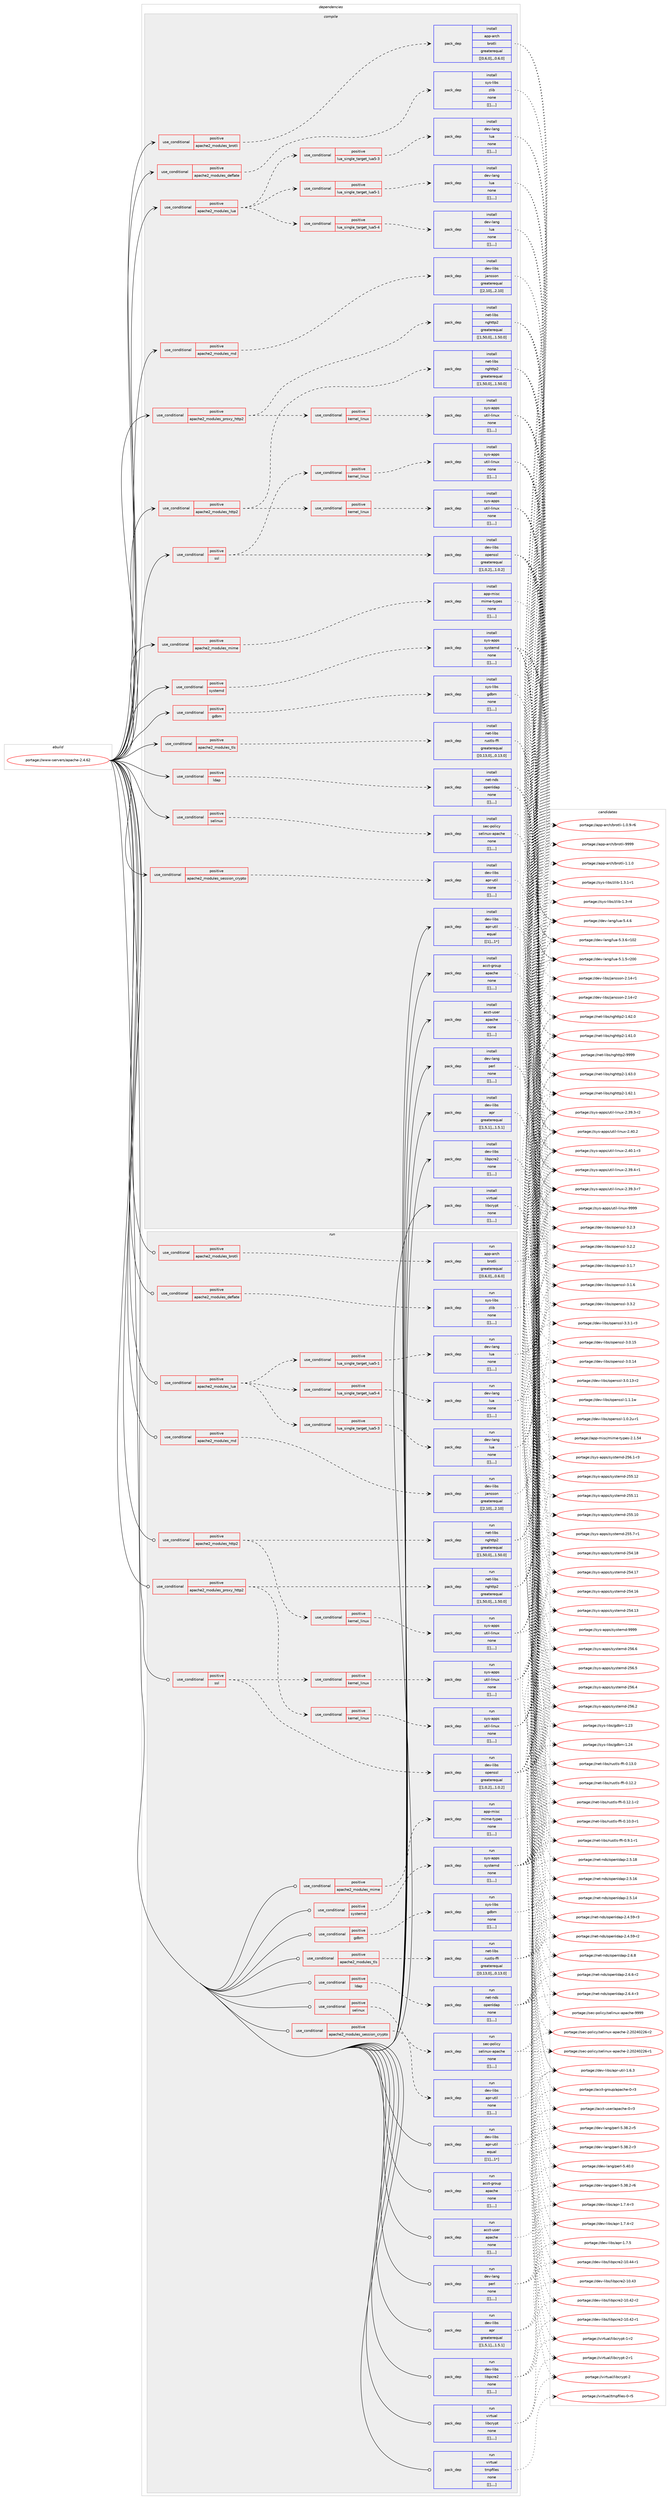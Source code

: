 digraph prolog {

# *************
# Graph options
# *************

newrank=true;
concentrate=true;
compound=true;
graph [rankdir=LR,fontname=Helvetica,fontsize=10,ranksep=1.5];#, ranksep=2.5, nodesep=0.2];
edge  [arrowhead=vee];
node  [fontname=Helvetica,fontsize=10];

# **********
# The ebuild
# **********

subgraph cluster_leftcol {
color=gray;
label=<<i>ebuild</i>>;
id [label="portage://www-servers/apache-2.4.62", color=red, width=4, href="../www-servers/apache-2.4.62.svg"];
}

# ****************
# The dependencies
# ****************

subgraph cluster_midcol {
color=gray;
label=<<i>dependencies</i>>;
subgraph cluster_compile {
fillcolor="#eeeeee";
style=filled;
label=<<i>compile</i>>;
subgraph cond10879 {
dependency29871 [label=<<TABLE BORDER="0" CELLBORDER="1" CELLSPACING="0" CELLPADDING="4"><TR><TD ROWSPAN="3" CELLPADDING="10">use_conditional</TD></TR><TR><TD>positive</TD></TR><TR><TD>apache2_modules_brotli</TD></TR></TABLE>>, shape=none, color=red];
subgraph pack18770 {
dependency29872 [label=<<TABLE BORDER="0" CELLBORDER="1" CELLSPACING="0" CELLPADDING="4" WIDTH="220"><TR><TD ROWSPAN="6" CELLPADDING="30">pack_dep</TD></TR><TR><TD WIDTH="110">install</TD></TR><TR><TD>app-arch</TD></TR><TR><TD>brotli</TD></TR><TR><TD>greaterequal</TD></TR><TR><TD>[[0,6,0],,,0.6.0]</TD></TR></TABLE>>, shape=none, color=blue];
}
dependency29871:e -> dependency29872:w [weight=20,style="dashed",arrowhead="vee"];
}
id:e -> dependency29871:w [weight=20,style="solid",arrowhead="vee"];
subgraph cond10880 {
dependency29873 [label=<<TABLE BORDER="0" CELLBORDER="1" CELLSPACING="0" CELLPADDING="4"><TR><TD ROWSPAN="3" CELLPADDING="10">use_conditional</TD></TR><TR><TD>positive</TD></TR><TR><TD>apache2_modules_deflate</TD></TR></TABLE>>, shape=none, color=red];
subgraph pack18771 {
dependency29874 [label=<<TABLE BORDER="0" CELLBORDER="1" CELLSPACING="0" CELLPADDING="4" WIDTH="220"><TR><TD ROWSPAN="6" CELLPADDING="30">pack_dep</TD></TR><TR><TD WIDTH="110">install</TD></TR><TR><TD>sys-libs</TD></TR><TR><TD>zlib</TD></TR><TR><TD>none</TD></TR><TR><TD>[[],,,,]</TD></TR></TABLE>>, shape=none, color=blue];
}
dependency29873:e -> dependency29874:w [weight=20,style="dashed",arrowhead="vee"];
}
id:e -> dependency29873:w [weight=20,style="solid",arrowhead="vee"];
subgraph cond10881 {
dependency29875 [label=<<TABLE BORDER="0" CELLBORDER="1" CELLSPACING="0" CELLPADDING="4"><TR><TD ROWSPAN="3" CELLPADDING="10">use_conditional</TD></TR><TR><TD>positive</TD></TR><TR><TD>apache2_modules_http2</TD></TR></TABLE>>, shape=none, color=red];
subgraph pack18772 {
dependency29876 [label=<<TABLE BORDER="0" CELLBORDER="1" CELLSPACING="0" CELLPADDING="4" WIDTH="220"><TR><TD ROWSPAN="6" CELLPADDING="30">pack_dep</TD></TR><TR><TD WIDTH="110">install</TD></TR><TR><TD>net-libs</TD></TR><TR><TD>nghttp2</TD></TR><TR><TD>greaterequal</TD></TR><TR><TD>[[1,50,0],,,1.50.0]</TD></TR></TABLE>>, shape=none, color=blue];
}
dependency29875:e -> dependency29876:w [weight=20,style="dashed",arrowhead="vee"];
subgraph cond10882 {
dependency29877 [label=<<TABLE BORDER="0" CELLBORDER="1" CELLSPACING="0" CELLPADDING="4"><TR><TD ROWSPAN="3" CELLPADDING="10">use_conditional</TD></TR><TR><TD>positive</TD></TR><TR><TD>kernel_linux</TD></TR></TABLE>>, shape=none, color=red];
subgraph pack18773 {
dependency29878 [label=<<TABLE BORDER="0" CELLBORDER="1" CELLSPACING="0" CELLPADDING="4" WIDTH="220"><TR><TD ROWSPAN="6" CELLPADDING="30">pack_dep</TD></TR><TR><TD WIDTH="110">install</TD></TR><TR><TD>sys-apps</TD></TR><TR><TD>util-linux</TD></TR><TR><TD>none</TD></TR><TR><TD>[[],,,,]</TD></TR></TABLE>>, shape=none, color=blue];
}
dependency29877:e -> dependency29878:w [weight=20,style="dashed",arrowhead="vee"];
}
dependency29875:e -> dependency29877:w [weight=20,style="dashed",arrowhead="vee"];
}
id:e -> dependency29875:w [weight=20,style="solid",arrowhead="vee"];
subgraph cond10883 {
dependency29879 [label=<<TABLE BORDER="0" CELLBORDER="1" CELLSPACING="0" CELLPADDING="4"><TR><TD ROWSPAN="3" CELLPADDING="10">use_conditional</TD></TR><TR><TD>positive</TD></TR><TR><TD>apache2_modules_lua</TD></TR></TABLE>>, shape=none, color=red];
subgraph cond10884 {
dependency29880 [label=<<TABLE BORDER="0" CELLBORDER="1" CELLSPACING="0" CELLPADDING="4"><TR><TD ROWSPAN="3" CELLPADDING="10">use_conditional</TD></TR><TR><TD>positive</TD></TR><TR><TD>lua_single_target_lua5-1</TD></TR></TABLE>>, shape=none, color=red];
subgraph pack18774 {
dependency29881 [label=<<TABLE BORDER="0" CELLBORDER="1" CELLSPACING="0" CELLPADDING="4" WIDTH="220"><TR><TD ROWSPAN="6" CELLPADDING="30">pack_dep</TD></TR><TR><TD WIDTH="110">install</TD></TR><TR><TD>dev-lang</TD></TR><TR><TD>lua</TD></TR><TR><TD>none</TD></TR><TR><TD>[[],,,,]</TD></TR></TABLE>>, shape=none, color=blue];
}
dependency29880:e -> dependency29881:w [weight=20,style="dashed",arrowhead="vee"];
}
dependency29879:e -> dependency29880:w [weight=20,style="dashed",arrowhead="vee"];
subgraph cond10885 {
dependency29882 [label=<<TABLE BORDER="0" CELLBORDER="1" CELLSPACING="0" CELLPADDING="4"><TR><TD ROWSPAN="3" CELLPADDING="10">use_conditional</TD></TR><TR><TD>positive</TD></TR><TR><TD>lua_single_target_lua5-3</TD></TR></TABLE>>, shape=none, color=red];
subgraph pack18775 {
dependency29883 [label=<<TABLE BORDER="0" CELLBORDER="1" CELLSPACING="0" CELLPADDING="4" WIDTH="220"><TR><TD ROWSPAN="6" CELLPADDING="30">pack_dep</TD></TR><TR><TD WIDTH="110">install</TD></TR><TR><TD>dev-lang</TD></TR><TR><TD>lua</TD></TR><TR><TD>none</TD></TR><TR><TD>[[],,,,]</TD></TR></TABLE>>, shape=none, color=blue];
}
dependency29882:e -> dependency29883:w [weight=20,style="dashed",arrowhead="vee"];
}
dependency29879:e -> dependency29882:w [weight=20,style="dashed",arrowhead="vee"];
subgraph cond10886 {
dependency29884 [label=<<TABLE BORDER="0" CELLBORDER="1" CELLSPACING="0" CELLPADDING="4"><TR><TD ROWSPAN="3" CELLPADDING="10">use_conditional</TD></TR><TR><TD>positive</TD></TR><TR><TD>lua_single_target_lua5-4</TD></TR></TABLE>>, shape=none, color=red];
subgraph pack18776 {
dependency29885 [label=<<TABLE BORDER="0" CELLBORDER="1" CELLSPACING="0" CELLPADDING="4" WIDTH="220"><TR><TD ROWSPAN="6" CELLPADDING="30">pack_dep</TD></TR><TR><TD WIDTH="110">install</TD></TR><TR><TD>dev-lang</TD></TR><TR><TD>lua</TD></TR><TR><TD>none</TD></TR><TR><TD>[[],,,,]</TD></TR></TABLE>>, shape=none, color=blue];
}
dependency29884:e -> dependency29885:w [weight=20,style="dashed",arrowhead="vee"];
}
dependency29879:e -> dependency29884:w [weight=20,style="dashed",arrowhead="vee"];
}
id:e -> dependency29879:w [weight=20,style="solid",arrowhead="vee"];
subgraph cond10887 {
dependency29886 [label=<<TABLE BORDER="0" CELLBORDER="1" CELLSPACING="0" CELLPADDING="4"><TR><TD ROWSPAN="3" CELLPADDING="10">use_conditional</TD></TR><TR><TD>positive</TD></TR><TR><TD>apache2_modules_md</TD></TR></TABLE>>, shape=none, color=red];
subgraph pack18777 {
dependency29887 [label=<<TABLE BORDER="0" CELLBORDER="1" CELLSPACING="0" CELLPADDING="4" WIDTH="220"><TR><TD ROWSPAN="6" CELLPADDING="30">pack_dep</TD></TR><TR><TD WIDTH="110">install</TD></TR><TR><TD>dev-libs</TD></TR><TR><TD>jansson</TD></TR><TR><TD>greaterequal</TD></TR><TR><TD>[[2,10],,,2.10]</TD></TR></TABLE>>, shape=none, color=blue];
}
dependency29886:e -> dependency29887:w [weight=20,style="dashed",arrowhead="vee"];
}
id:e -> dependency29886:w [weight=20,style="solid",arrowhead="vee"];
subgraph cond10888 {
dependency29888 [label=<<TABLE BORDER="0" CELLBORDER="1" CELLSPACING="0" CELLPADDING="4"><TR><TD ROWSPAN="3" CELLPADDING="10">use_conditional</TD></TR><TR><TD>positive</TD></TR><TR><TD>apache2_modules_mime</TD></TR></TABLE>>, shape=none, color=red];
subgraph pack18778 {
dependency29889 [label=<<TABLE BORDER="0" CELLBORDER="1" CELLSPACING="0" CELLPADDING="4" WIDTH="220"><TR><TD ROWSPAN="6" CELLPADDING="30">pack_dep</TD></TR><TR><TD WIDTH="110">install</TD></TR><TR><TD>app-misc</TD></TR><TR><TD>mime-types</TD></TR><TR><TD>none</TD></TR><TR><TD>[[],,,,]</TD></TR></TABLE>>, shape=none, color=blue];
}
dependency29888:e -> dependency29889:w [weight=20,style="dashed",arrowhead="vee"];
}
id:e -> dependency29888:w [weight=20,style="solid",arrowhead="vee"];
subgraph cond10889 {
dependency29890 [label=<<TABLE BORDER="0" CELLBORDER="1" CELLSPACING="0" CELLPADDING="4"><TR><TD ROWSPAN="3" CELLPADDING="10">use_conditional</TD></TR><TR><TD>positive</TD></TR><TR><TD>apache2_modules_proxy_http2</TD></TR></TABLE>>, shape=none, color=red];
subgraph pack18779 {
dependency29891 [label=<<TABLE BORDER="0" CELLBORDER="1" CELLSPACING="0" CELLPADDING="4" WIDTH="220"><TR><TD ROWSPAN="6" CELLPADDING="30">pack_dep</TD></TR><TR><TD WIDTH="110">install</TD></TR><TR><TD>net-libs</TD></TR><TR><TD>nghttp2</TD></TR><TR><TD>greaterequal</TD></TR><TR><TD>[[1,50,0],,,1.50.0]</TD></TR></TABLE>>, shape=none, color=blue];
}
dependency29890:e -> dependency29891:w [weight=20,style="dashed",arrowhead="vee"];
subgraph cond10890 {
dependency29892 [label=<<TABLE BORDER="0" CELLBORDER="1" CELLSPACING="0" CELLPADDING="4"><TR><TD ROWSPAN="3" CELLPADDING="10">use_conditional</TD></TR><TR><TD>positive</TD></TR><TR><TD>kernel_linux</TD></TR></TABLE>>, shape=none, color=red];
subgraph pack18780 {
dependency29893 [label=<<TABLE BORDER="0" CELLBORDER="1" CELLSPACING="0" CELLPADDING="4" WIDTH="220"><TR><TD ROWSPAN="6" CELLPADDING="30">pack_dep</TD></TR><TR><TD WIDTH="110">install</TD></TR><TR><TD>sys-apps</TD></TR><TR><TD>util-linux</TD></TR><TR><TD>none</TD></TR><TR><TD>[[],,,,]</TD></TR></TABLE>>, shape=none, color=blue];
}
dependency29892:e -> dependency29893:w [weight=20,style="dashed",arrowhead="vee"];
}
dependency29890:e -> dependency29892:w [weight=20,style="dashed",arrowhead="vee"];
}
id:e -> dependency29890:w [weight=20,style="solid",arrowhead="vee"];
subgraph cond10891 {
dependency29894 [label=<<TABLE BORDER="0" CELLBORDER="1" CELLSPACING="0" CELLPADDING="4"><TR><TD ROWSPAN="3" CELLPADDING="10">use_conditional</TD></TR><TR><TD>positive</TD></TR><TR><TD>apache2_modules_session_crypto</TD></TR></TABLE>>, shape=none, color=red];
subgraph pack18781 {
dependency29895 [label=<<TABLE BORDER="0" CELLBORDER="1" CELLSPACING="0" CELLPADDING="4" WIDTH="220"><TR><TD ROWSPAN="6" CELLPADDING="30">pack_dep</TD></TR><TR><TD WIDTH="110">install</TD></TR><TR><TD>dev-libs</TD></TR><TR><TD>apr-util</TD></TR><TR><TD>none</TD></TR><TR><TD>[[],,,,]</TD></TR></TABLE>>, shape=none, color=blue];
}
dependency29894:e -> dependency29895:w [weight=20,style="dashed",arrowhead="vee"];
}
id:e -> dependency29894:w [weight=20,style="solid",arrowhead="vee"];
subgraph cond10892 {
dependency29896 [label=<<TABLE BORDER="0" CELLBORDER="1" CELLSPACING="0" CELLPADDING="4"><TR><TD ROWSPAN="3" CELLPADDING="10">use_conditional</TD></TR><TR><TD>positive</TD></TR><TR><TD>apache2_modules_tls</TD></TR></TABLE>>, shape=none, color=red];
subgraph pack18782 {
dependency29897 [label=<<TABLE BORDER="0" CELLBORDER="1" CELLSPACING="0" CELLPADDING="4" WIDTH="220"><TR><TD ROWSPAN="6" CELLPADDING="30">pack_dep</TD></TR><TR><TD WIDTH="110">install</TD></TR><TR><TD>net-libs</TD></TR><TR><TD>rustls-ffi</TD></TR><TR><TD>greaterequal</TD></TR><TR><TD>[[0,13,0],,,0.13.0]</TD></TR></TABLE>>, shape=none, color=blue];
}
dependency29896:e -> dependency29897:w [weight=20,style="dashed",arrowhead="vee"];
}
id:e -> dependency29896:w [weight=20,style="solid",arrowhead="vee"];
subgraph cond10893 {
dependency29898 [label=<<TABLE BORDER="0" CELLBORDER="1" CELLSPACING="0" CELLPADDING="4"><TR><TD ROWSPAN="3" CELLPADDING="10">use_conditional</TD></TR><TR><TD>positive</TD></TR><TR><TD>gdbm</TD></TR></TABLE>>, shape=none, color=red];
subgraph pack18783 {
dependency29899 [label=<<TABLE BORDER="0" CELLBORDER="1" CELLSPACING="0" CELLPADDING="4" WIDTH="220"><TR><TD ROWSPAN="6" CELLPADDING="30">pack_dep</TD></TR><TR><TD WIDTH="110">install</TD></TR><TR><TD>sys-libs</TD></TR><TR><TD>gdbm</TD></TR><TR><TD>none</TD></TR><TR><TD>[[],,,,]</TD></TR></TABLE>>, shape=none, color=blue];
}
dependency29898:e -> dependency29899:w [weight=20,style="dashed",arrowhead="vee"];
}
id:e -> dependency29898:w [weight=20,style="solid",arrowhead="vee"];
subgraph cond10894 {
dependency29900 [label=<<TABLE BORDER="0" CELLBORDER="1" CELLSPACING="0" CELLPADDING="4"><TR><TD ROWSPAN="3" CELLPADDING="10">use_conditional</TD></TR><TR><TD>positive</TD></TR><TR><TD>ldap</TD></TR></TABLE>>, shape=none, color=red];
subgraph pack18784 {
dependency29901 [label=<<TABLE BORDER="0" CELLBORDER="1" CELLSPACING="0" CELLPADDING="4" WIDTH="220"><TR><TD ROWSPAN="6" CELLPADDING="30">pack_dep</TD></TR><TR><TD WIDTH="110">install</TD></TR><TR><TD>net-nds</TD></TR><TR><TD>openldap</TD></TR><TR><TD>none</TD></TR><TR><TD>[[],,,,]</TD></TR></TABLE>>, shape=none, color=blue];
}
dependency29900:e -> dependency29901:w [weight=20,style="dashed",arrowhead="vee"];
}
id:e -> dependency29900:w [weight=20,style="solid",arrowhead="vee"];
subgraph cond10895 {
dependency29902 [label=<<TABLE BORDER="0" CELLBORDER="1" CELLSPACING="0" CELLPADDING="4"><TR><TD ROWSPAN="3" CELLPADDING="10">use_conditional</TD></TR><TR><TD>positive</TD></TR><TR><TD>selinux</TD></TR></TABLE>>, shape=none, color=red];
subgraph pack18785 {
dependency29903 [label=<<TABLE BORDER="0" CELLBORDER="1" CELLSPACING="0" CELLPADDING="4" WIDTH="220"><TR><TD ROWSPAN="6" CELLPADDING="30">pack_dep</TD></TR><TR><TD WIDTH="110">install</TD></TR><TR><TD>sec-policy</TD></TR><TR><TD>selinux-apache</TD></TR><TR><TD>none</TD></TR><TR><TD>[[],,,,]</TD></TR></TABLE>>, shape=none, color=blue];
}
dependency29902:e -> dependency29903:w [weight=20,style="dashed",arrowhead="vee"];
}
id:e -> dependency29902:w [weight=20,style="solid",arrowhead="vee"];
subgraph cond10896 {
dependency29904 [label=<<TABLE BORDER="0" CELLBORDER="1" CELLSPACING="0" CELLPADDING="4"><TR><TD ROWSPAN="3" CELLPADDING="10">use_conditional</TD></TR><TR><TD>positive</TD></TR><TR><TD>ssl</TD></TR></TABLE>>, shape=none, color=red];
subgraph pack18786 {
dependency29905 [label=<<TABLE BORDER="0" CELLBORDER="1" CELLSPACING="0" CELLPADDING="4" WIDTH="220"><TR><TD ROWSPAN="6" CELLPADDING="30">pack_dep</TD></TR><TR><TD WIDTH="110">install</TD></TR><TR><TD>dev-libs</TD></TR><TR><TD>openssl</TD></TR><TR><TD>greaterequal</TD></TR><TR><TD>[[1,0,2],,,1.0.2]</TD></TR></TABLE>>, shape=none, color=blue];
}
dependency29904:e -> dependency29905:w [weight=20,style="dashed",arrowhead="vee"];
subgraph cond10897 {
dependency29906 [label=<<TABLE BORDER="0" CELLBORDER="1" CELLSPACING="0" CELLPADDING="4"><TR><TD ROWSPAN="3" CELLPADDING="10">use_conditional</TD></TR><TR><TD>positive</TD></TR><TR><TD>kernel_linux</TD></TR></TABLE>>, shape=none, color=red];
subgraph pack18787 {
dependency29907 [label=<<TABLE BORDER="0" CELLBORDER="1" CELLSPACING="0" CELLPADDING="4" WIDTH="220"><TR><TD ROWSPAN="6" CELLPADDING="30">pack_dep</TD></TR><TR><TD WIDTH="110">install</TD></TR><TR><TD>sys-apps</TD></TR><TR><TD>util-linux</TD></TR><TR><TD>none</TD></TR><TR><TD>[[],,,,]</TD></TR></TABLE>>, shape=none, color=blue];
}
dependency29906:e -> dependency29907:w [weight=20,style="dashed",arrowhead="vee"];
}
dependency29904:e -> dependency29906:w [weight=20,style="dashed",arrowhead="vee"];
}
id:e -> dependency29904:w [weight=20,style="solid",arrowhead="vee"];
subgraph cond10898 {
dependency29908 [label=<<TABLE BORDER="0" CELLBORDER="1" CELLSPACING="0" CELLPADDING="4"><TR><TD ROWSPAN="3" CELLPADDING="10">use_conditional</TD></TR><TR><TD>positive</TD></TR><TR><TD>systemd</TD></TR></TABLE>>, shape=none, color=red];
subgraph pack18788 {
dependency29909 [label=<<TABLE BORDER="0" CELLBORDER="1" CELLSPACING="0" CELLPADDING="4" WIDTH="220"><TR><TD ROWSPAN="6" CELLPADDING="30">pack_dep</TD></TR><TR><TD WIDTH="110">install</TD></TR><TR><TD>sys-apps</TD></TR><TR><TD>systemd</TD></TR><TR><TD>none</TD></TR><TR><TD>[[],,,,]</TD></TR></TABLE>>, shape=none, color=blue];
}
dependency29908:e -> dependency29909:w [weight=20,style="dashed",arrowhead="vee"];
}
id:e -> dependency29908:w [weight=20,style="solid",arrowhead="vee"];
subgraph pack18789 {
dependency29910 [label=<<TABLE BORDER="0" CELLBORDER="1" CELLSPACING="0" CELLPADDING="4" WIDTH="220"><TR><TD ROWSPAN="6" CELLPADDING="30">pack_dep</TD></TR><TR><TD WIDTH="110">install</TD></TR><TR><TD>acct-group</TD></TR><TR><TD>apache</TD></TR><TR><TD>none</TD></TR><TR><TD>[[],,,,]</TD></TR></TABLE>>, shape=none, color=blue];
}
id:e -> dependency29910:w [weight=20,style="solid",arrowhead="vee"];
subgraph pack18790 {
dependency29911 [label=<<TABLE BORDER="0" CELLBORDER="1" CELLSPACING="0" CELLPADDING="4" WIDTH="220"><TR><TD ROWSPAN="6" CELLPADDING="30">pack_dep</TD></TR><TR><TD WIDTH="110">install</TD></TR><TR><TD>acct-user</TD></TR><TR><TD>apache</TD></TR><TR><TD>none</TD></TR><TR><TD>[[],,,,]</TD></TR></TABLE>>, shape=none, color=blue];
}
id:e -> dependency29911:w [weight=20,style="solid",arrowhead="vee"];
subgraph pack18791 {
dependency29912 [label=<<TABLE BORDER="0" CELLBORDER="1" CELLSPACING="0" CELLPADDING="4" WIDTH="220"><TR><TD ROWSPAN="6" CELLPADDING="30">pack_dep</TD></TR><TR><TD WIDTH="110">install</TD></TR><TR><TD>dev-lang</TD></TR><TR><TD>perl</TD></TR><TR><TD>none</TD></TR><TR><TD>[[],,,,]</TD></TR></TABLE>>, shape=none, color=blue];
}
id:e -> dependency29912:w [weight=20,style="solid",arrowhead="vee"];
subgraph pack18792 {
dependency29913 [label=<<TABLE BORDER="0" CELLBORDER="1" CELLSPACING="0" CELLPADDING="4" WIDTH="220"><TR><TD ROWSPAN="6" CELLPADDING="30">pack_dep</TD></TR><TR><TD WIDTH="110">install</TD></TR><TR><TD>dev-libs</TD></TR><TR><TD>apr</TD></TR><TR><TD>greaterequal</TD></TR><TR><TD>[[1,5,1],,,1.5.1]</TD></TR></TABLE>>, shape=none, color=blue];
}
id:e -> dependency29913:w [weight=20,style="solid",arrowhead="vee"];
subgraph pack18793 {
dependency29914 [label=<<TABLE BORDER="0" CELLBORDER="1" CELLSPACING="0" CELLPADDING="4" WIDTH="220"><TR><TD ROWSPAN="6" CELLPADDING="30">pack_dep</TD></TR><TR><TD WIDTH="110">install</TD></TR><TR><TD>dev-libs</TD></TR><TR><TD>apr-util</TD></TR><TR><TD>equal</TD></TR><TR><TD>[[1],,,1*]</TD></TR></TABLE>>, shape=none, color=blue];
}
id:e -> dependency29914:w [weight=20,style="solid",arrowhead="vee"];
subgraph pack18794 {
dependency29915 [label=<<TABLE BORDER="0" CELLBORDER="1" CELLSPACING="0" CELLPADDING="4" WIDTH="220"><TR><TD ROWSPAN="6" CELLPADDING="30">pack_dep</TD></TR><TR><TD WIDTH="110">install</TD></TR><TR><TD>dev-libs</TD></TR><TR><TD>libpcre2</TD></TR><TR><TD>none</TD></TR><TR><TD>[[],,,,]</TD></TR></TABLE>>, shape=none, color=blue];
}
id:e -> dependency29915:w [weight=20,style="solid",arrowhead="vee"];
subgraph pack18795 {
dependency29916 [label=<<TABLE BORDER="0" CELLBORDER="1" CELLSPACING="0" CELLPADDING="4" WIDTH="220"><TR><TD ROWSPAN="6" CELLPADDING="30">pack_dep</TD></TR><TR><TD WIDTH="110">install</TD></TR><TR><TD>virtual</TD></TR><TR><TD>libcrypt</TD></TR><TR><TD>none</TD></TR><TR><TD>[[],,,,]</TD></TR></TABLE>>, shape=none, color=blue];
}
id:e -> dependency29916:w [weight=20,style="solid",arrowhead="vee"];
}
subgraph cluster_compileandrun {
fillcolor="#eeeeee";
style=filled;
label=<<i>compile and run</i>>;
}
subgraph cluster_run {
fillcolor="#eeeeee";
style=filled;
label=<<i>run</i>>;
subgraph cond10899 {
dependency29917 [label=<<TABLE BORDER="0" CELLBORDER="1" CELLSPACING="0" CELLPADDING="4"><TR><TD ROWSPAN="3" CELLPADDING="10">use_conditional</TD></TR><TR><TD>positive</TD></TR><TR><TD>apache2_modules_brotli</TD></TR></TABLE>>, shape=none, color=red];
subgraph pack18796 {
dependency29918 [label=<<TABLE BORDER="0" CELLBORDER="1" CELLSPACING="0" CELLPADDING="4" WIDTH="220"><TR><TD ROWSPAN="6" CELLPADDING="30">pack_dep</TD></TR><TR><TD WIDTH="110">run</TD></TR><TR><TD>app-arch</TD></TR><TR><TD>brotli</TD></TR><TR><TD>greaterequal</TD></TR><TR><TD>[[0,6,0],,,0.6.0]</TD></TR></TABLE>>, shape=none, color=blue];
}
dependency29917:e -> dependency29918:w [weight=20,style="dashed",arrowhead="vee"];
}
id:e -> dependency29917:w [weight=20,style="solid",arrowhead="odot"];
subgraph cond10900 {
dependency29919 [label=<<TABLE BORDER="0" CELLBORDER="1" CELLSPACING="0" CELLPADDING="4"><TR><TD ROWSPAN="3" CELLPADDING="10">use_conditional</TD></TR><TR><TD>positive</TD></TR><TR><TD>apache2_modules_deflate</TD></TR></TABLE>>, shape=none, color=red];
subgraph pack18797 {
dependency29920 [label=<<TABLE BORDER="0" CELLBORDER="1" CELLSPACING="0" CELLPADDING="4" WIDTH="220"><TR><TD ROWSPAN="6" CELLPADDING="30">pack_dep</TD></TR><TR><TD WIDTH="110">run</TD></TR><TR><TD>sys-libs</TD></TR><TR><TD>zlib</TD></TR><TR><TD>none</TD></TR><TR><TD>[[],,,,]</TD></TR></TABLE>>, shape=none, color=blue];
}
dependency29919:e -> dependency29920:w [weight=20,style="dashed",arrowhead="vee"];
}
id:e -> dependency29919:w [weight=20,style="solid",arrowhead="odot"];
subgraph cond10901 {
dependency29921 [label=<<TABLE BORDER="0" CELLBORDER="1" CELLSPACING="0" CELLPADDING="4"><TR><TD ROWSPAN="3" CELLPADDING="10">use_conditional</TD></TR><TR><TD>positive</TD></TR><TR><TD>apache2_modules_http2</TD></TR></TABLE>>, shape=none, color=red];
subgraph pack18798 {
dependency29922 [label=<<TABLE BORDER="0" CELLBORDER="1" CELLSPACING="0" CELLPADDING="4" WIDTH="220"><TR><TD ROWSPAN="6" CELLPADDING="30">pack_dep</TD></TR><TR><TD WIDTH="110">run</TD></TR><TR><TD>net-libs</TD></TR><TR><TD>nghttp2</TD></TR><TR><TD>greaterequal</TD></TR><TR><TD>[[1,50,0],,,1.50.0]</TD></TR></TABLE>>, shape=none, color=blue];
}
dependency29921:e -> dependency29922:w [weight=20,style="dashed",arrowhead="vee"];
subgraph cond10902 {
dependency29923 [label=<<TABLE BORDER="0" CELLBORDER="1" CELLSPACING="0" CELLPADDING="4"><TR><TD ROWSPAN="3" CELLPADDING="10">use_conditional</TD></TR><TR><TD>positive</TD></TR><TR><TD>kernel_linux</TD></TR></TABLE>>, shape=none, color=red];
subgraph pack18799 {
dependency29924 [label=<<TABLE BORDER="0" CELLBORDER="1" CELLSPACING="0" CELLPADDING="4" WIDTH="220"><TR><TD ROWSPAN="6" CELLPADDING="30">pack_dep</TD></TR><TR><TD WIDTH="110">run</TD></TR><TR><TD>sys-apps</TD></TR><TR><TD>util-linux</TD></TR><TR><TD>none</TD></TR><TR><TD>[[],,,,]</TD></TR></TABLE>>, shape=none, color=blue];
}
dependency29923:e -> dependency29924:w [weight=20,style="dashed",arrowhead="vee"];
}
dependency29921:e -> dependency29923:w [weight=20,style="dashed",arrowhead="vee"];
}
id:e -> dependency29921:w [weight=20,style="solid",arrowhead="odot"];
subgraph cond10903 {
dependency29925 [label=<<TABLE BORDER="0" CELLBORDER="1" CELLSPACING="0" CELLPADDING="4"><TR><TD ROWSPAN="3" CELLPADDING="10">use_conditional</TD></TR><TR><TD>positive</TD></TR><TR><TD>apache2_modules_lua</TD></TR></TABLE>>, shape=none, color=red];
subgraph cond10904 {
dependency29926 [label=<<TABLE BORDER="0" CELLBORDER="1" CELLSPACING="0" CELLPADDING="4"><TR><TD ROWSPAN="3" CELLPADDING="10">use_conditional</TD></TR><TR><TD>positive</TD></TR><TR><TD>lua_single_target_lua5-1</TD></TR></TABLE>>, shape=none, color=red];
subgraph pack18800 {
dependency29927 [label=<<TABLE BORDER="0" CELLBORDER="1" CELLSPACING="0" CELLPADDING="4" WIDTH="220"><TR><TD ROWSPAN="6" CELLPADDING="30">pack_dep</TD></TR><TR><TD WIDTH="110">run</TD></TR><TR><TD>dev-lang</TD></TR><TR><TD>lua</TD></TR><TR><TD>none</TD></TR><TR><TD>[[],,,,]</TD></TR></TABLE>>, shape=none, color=blue];
}
dependency29926:e -> dependency29927:w [weight=20,style="dashed",arrowhead="vee"];
}
dependency29925:e -> dependency29926:w [weight=20,style="dashed",arrowhead="vee"];
subgraph cond10905 {
dependency29928 [label=<<TABLE BORDER="0" CELLBORDER="1" CELLSPACING="0" CELLPADDING="4"><TR><TD ROWSPAN="3" CELLPADDING="10">use_conditional</TD></TR><TR><TD>positive</TD></TR><TR><TD>lua_single_target_lua5-3</TD></TR></TABLE>>, shape=none, color=red];
subgraph pack18801 {
dependency29929 [label=<<TABLE BORDER="0" CELLBORDER="1" CELLSPACING="0" CELLPADDING="4" WIDTH="220"><TR><TD ROWSPAN="6" CELLPADDING="30">pack_dep</TD></TR><TR><TD WIDTH="110">run</TD></TR><TR><TD>dev-lang</TD></TR><TR><TD>lua</TD></TR><TR><TD>none</TD></TR><TR><TD>[[],,,,]</TD></TR></TABLE>>, shape=none, color=blue];
}
dependency29928:e -> dependency29929:w [weight=20,style="dashed",arrowhead="vee"];
}
dependency29925:e -> dependency29928:w [weight=20,style="dashed",arrowhead="vee"];
subgraph cond10906 {
dependency29930 [label=<<TABLE BORDER="0" CELLBORDER="1" CELLSPACING="0" CELLPADDING="4"><TR><TD ROWSPAN="3" CELLPADDING="10">use_conditional</TD></TR><TR><TD>positive</TD></TR><TR><TD>lua_single_target_lua5-4</TD></TR></TABLE>>, shape=none, color=red];
subgraph pack18802 {
dependency29931 [label=<<TABLE BORDER="0" CELLBORDER="1" CELLSPACING="0" CELLPADDING="4" WIDTH="220"><TR><TD ROWSPAN="6" CELLPADDING="30">pack_dep</TD></TR><TR><TD WIDTH="110">run</TD></TR><TR><TD>dev-lang</TD></TR><TR><TD>lua</TD></TR><TR><TD>none</TD></TR><TR><TD>[[],,,,]</TD></TR></TABLE>>, shape=none, color=blue];
}
dependency29930:e -> dependency29931:w [weight=20,style="dashed",arrowhead="vee"];
}
dependency29925:e -> dependency29930:w [weight=20,style="dashed",arrowhead="vee"];
}
id:e -> dependency29925:w [weight=20,style="solid",arrowhead="odot"];
subgraph cond10907 {
dependency29932 [label=<<TABLE BORDER="0" CELLBORDER="1" CELLSPACING="0" CELLPADDING="4"><TR><TD ROWSPAN="3" CELLPADDING="10">use_conditional</TD></TR><TR><TD>positive</TD></TR><TR><TD>apache2_modules_md</TD></TR></TABLE>>, shape=none, color=red];
subgraph pack18803 {
dependency29933 [label=<<TABLE BORDER="0" CELLBORDER="1" CELLSPACING="0" CELLPADDING="4" WIDTH="220"><TR><TD ROWSPAN="6" CELLPADDING="30">pack_dep</TD></TR><TR><TD WIDTH="110">run</TD></TR><TR><TD>dev-libs</TD></TR><TR><TD>jansson</TD></TR><TR><TD>greaterequal</TD></TR><TR><TD>[[2,10],,,2.10]</TD></TR></TABLE>>, shape=none, color=blue];
}
dependency29932:e -> dependency29933:w [weight=20,style="dashed",arrowhead="vee"];
}
id:e -> dependency29932:w [weight=20,style="solid",arrowhead="odot"];
subgraph cond10908 {
dependency29934 [label=<<TABLE BORDER="0" CELLBORDER="1" CELLSPACING="0" CELLPADDING="4"><TR><TD ROWSPAN="3" CELLPADDING="10">use_conditional</TD></TR><TR><TD>positive</TD></TR><TR><TD>apache2_modules_mime</TD></TR></TABLE>>, shape=none, color=red];
subgraph pack18804 {
dependency29935 [label=<<TABLE BORDER="0" CELLBORDER="1" CELLSPACING="0" CELLPADDING="4" WIDTH="220"><TR><TD ROWSPAN="6" CELLPADDING="30">pack_dep</TD></TR><TR><TD WIDTH="110">run</TD></TR><TR><TD>app-misc</TD></TR><TR><TD>mime-types</TD></TR><TR><TD>none</TD></TR><TR><TD>[[],,,,]</TD></TR></TABLE>>, shape=none, color=blue];
}
dependency29934:e -> dependency29935:w [weight=20,style="dashed",arrowhead="vee"];
}
id:e -> dependency29934:w [weight=20,style="solid",arrowhead="odot"];
subgraph cond10909 {
dependency29936 [label=<<TABLE BORDER="0" CELLBORDER="1" CELLSPACING="0" CELLPADDING="4"><TR><TD ROWSPAN="3" CELLPADDING="10">use_conditional</TD></TR><TR><TD>positive</TD></TR><TR><TD>apache2_modules_proxy_http2</TD></TR></TABLE>>, shape=none, color=red];
subgraph pack18805 {
dependency29937 [label=<<TABLE BORDER="0" CELLBORDER="1" CELLSPACING="0" CELLPADDING="4" WIDTH="220"><TR><TD ROWSPAN="6" CELLPADDING="30">pack_dep</TD></TR><TR><TD WIDTH="110">run</TD></TR><TR><TD>net-libs</TD></TR><TR><TD>nghttp2</TD></TR><TR><TD>greaterequal</TD></TR><TR><TD>[[1,50,0],,,1.50.0]</TD></TR></TABLE>>, shape=none, color=blue];
}
dependency29936:e -> dependency29937:w [weight=20,style="dashed",arrowhead="vee"];
subgraph cond10910 {
dependency29938 [label=<<TABLE BORDER="0" CELLBORDER="1" CELLSPACING="0" CELLPADDING="4"><TR><TD ROWSPAN="3" CELLPADDING="10">use_conditional</TD></TR><TR><TD>positive</TD></TR><TR><TD>kernel_linux</TD></TR></TABLE>>, shape=none, color=red];
subgraph pack18806 {
dependency29939 [label=<<TABLE BORDER="0" CELLBORDER="1" CELLSPACING="0" CELLPADDING="4" WIDTH="220"><TR><TD ROWSPAN="6" CELLPADDING="30">pack_dep</TD></TR><TR><TD WIDTH="110">run</TD></TR><TR><TD>sys-apps</TD></TR><TR><TD>util-linux</TD></TR><TR><TD>none</TD></TR><TR><TD>[[],,,,]</TD></TR></TABLE>>, shape=none, color=blue];
}
dependency29938:e -> dependency29939:w [weight=20,style="dashed",arrowhead="vee"];
}
dependency29936:e -> dependency29938:w [weight=20,style="dashed",arrowhead="vee"];
}
id:e -> dependency29936:w [weight=20,style="solid",arrowhead="odot"];
subgraph cond10911 {
dependency29940 [label=<<TABLE BORDER="0" CELLBORDER="1" CELLSPACING="0" CELLPADDING="4"><TR><TD ROWSPAN="3" CELLPADDING="10">use_conditional</TD></TR><TR><TD>positive</TD></TR><TR><TD>apache2_modules_session_crypto</TD></TR></TABLE>>, shape=none, color=red];
subgraph pack18807 {
dependency29941 [label=<<TABLE BORDER="0" CELLBORDER="1" CELLSPACING="0" CELLPADDING="4" WIDTH="220"><TR><TD ROWSPAN="6" CELLPADDING="30">pack_dep</TD></TR><TR><TD WIDTH="110">run</TD></TR><TR><TD>dev-libs</TD></TR><TR><TD>apr-util</TD></TR><TR><TD>none</TD></TR><TR><TD>[[],,,,]</TD></TR></TABLE>>, shape=none, color=blue];
}
dependency29940:e -> dependency29941:w [weight=20,style="dashed",arrowhead="vee"];
}
id:e -> dependency29940:w [weight=20,style="solid",arrowhead="odot"];
subgraph cond10912 {
dependency29942 [label=<<TABLE BORDER="0" CELLBORDER="1" CELLSPACING="0" CELLPADDING="4"><TR><TD ROWSPAN="3" CELLPADDING="10">use_conditional</TD></TR><TR><TD>positive</TD></TR><TR><TD>apache2_modules_tls</TD></TR></TABLE>>, shape=none, color=red];
subgraph pack18808 {
dependency29943 [label=<<TABLE BORDER="0" CELLBORDER="1" CELLSPACING="0" CELLPADDING="4" WIDTH="220"><TR><TD ROWSPAN="6" CELLPADDING="30">pack_dep</TD></TR><TR><TD WIDTH="110">run</TD></TR><TR><TD>net-libs</TD></TR><TR><TD>rustls-ffi</TD></TR><TR><TD>greaterequal</TD></TR><TR><TD>[[0,13,0],,,0.13.0]</TD></TR></TABLE>>, shape=none, color=blue];
}
dependency29942:e -> dependency29943:w [weight=20,style="dashed",arrowhead="vee"];
}
id:e -> dependency29942:w [weight=20,style="solid",arrowhead="odot"];
subgraph cond10913 {
dependency29944 [label=<<TABLE BORDER="0" CELLBORDER="1" CELLSPACING="0" CELLPADDING="4"><TR><TD ROWSPAN="3" CELLPADDING="10">use_conditional</TD></TR><TR><TD>positive</TD></TR><TR><TD>gdbm</TD></TR></TABLE>>, shape=none, color=red];
subgraph pack18809 {
dependency29945 [label=<<TABLE BORDER="0" CELLBORDER="1" CELLSPACING="0" CELLPADDING="4" WIDTH="220"><TR><TD ROWSPAN="6" CELLPADDING="30">pack_dep</TD></TR><TR><TD WIDTH="110">run</TD></TR><TR><TD>sys-libs</TD></TR><TR><TD>gdbm</TD></TR><TR><TD>none</TD></TR><TR><TD>[[],,,,]</TD></TR></TABLE>>, shape=none, color=blue];
}
dependency29944:e -> dependency29945:w [weight=20,style="dashed",arrowhead="vee"];
}
id:e -> dependency29944:w [weight=20,style="solid",arrowhead="odot"];
subgraph cond10914 {
dependency29946 [label=<<TABLE BORDER="0" CELLBORDER="1" CELLSPACING="0" CELLPADDING="4"><TR><TD ROWSPAN="3" CELLPADDING="10">use_conditional</TD></TR><TR><TD>positive</TD></TR><TR><TD>ldap</TD></TR></TABLE>>, shape=none, color=red];
subgraph pack18810 {
dependency29947 [label=<<TABLE BORDER="0" CELLBORDER="1" CELLSPACING="0" CELLPADDING="4" WIDTH="220"><TR><TD ROWSPAN="6" CELLPADDING="30">pack_dep</TD></TR><TR><TD WIDTH="110">run</TD></TR><TR><TD>net-nds</TD></TR><TR><TD>openldap</TD></TR><TR><TD>none</TD></TR><TR><TD>[[],,,,]</TD></TR></TABLE>>, shape=none, color=blue];
}
dependency29946:e -> dependency29947:w [weight=20,style="dashed",arrowhead="vee"];
}
id:e -> dependency29946:w [weight=20,style="solid",arrowhead="odot"];
subgraph cond10915 {
dependency29948 [label=<<TABLE BORDER="0" CELLBORDER="1" CELLSPACING="0" CELLPADDING="4"><TR><TD ROWSPAN="3" CELLPADDING="10">use_conditional</TD></TR><TR><TD>positive</TD></TR><TR><TD>selinux</TD></TR></TABLE>>, shape=none, color=red];
subgraph pack18811 {
dependency29949 [label=<<TABLE BORDER="0" CELLBORDER="1" CELLSPACING="0" CELLPADDING="4" WIDTH="220"><TR><TD ROWSPAN="6" CELLPADDING="30">pack_dep</TD></TR><TR><TD WIDTH="110">run</TD></TR><TR><TD>sec-policy</TD></TR><TR><TD>selinux-apache</TD></TR><TR><TD>none</TD></TR><TR><TD>[[],,,,]</TD></TR></TABLE>>, shape=none, color=blue];
}
dependency29948:e -> dependency29949:w [weight=20,style="dashed",arrowhead="vee"];
}
id:e -> dependency29948:w [weight=20,style="solid",arrowhead="odot"];
subgraph cond10916 {
dependency29950 [label=<<TABLE BORDER="0" CELLBORDER="1" CELLSPACING="0" CELLPADDING="4"><TR><TD ROWSPAN="3" CELLPADDING="10">use_conditional</TD></TR><TR><TD>positive</TD></TR><TR><TD>ssl</TD></TR></TABLE>>, shape=none, color=red];
subgraph pack18812 {
dependency29951 [label=<<TABLE BORDER="0" CELLBORDER="1" CELLSPACING="0" CELLPADDING="4" WIDTH="220"><TR><TD ROWSPAN="6" CELLPADDING="30">pack_dep</TD></TR><TR><TD WIDTH="110">run</TD></TR><TR><TD>dev-libs</TD></TR><TR><TD>openssl</TD></TR><TR><TD>greaterequal</TD></TR><TR><TD>[[1,0,2],,,1.0.2]</TD></TR></TABLE>>, shape=none, color=blue];
}
dependency29950:e -> dependency29951:w [weight=20,style="dashed",arrowhead="vee"];
subgraph cond10917 {
dependency29952 [label=<<TABLE BORDER="0" CELLBORDER="1" CELLSPACING="0" CELLPADDING="4"><TR><TD ROWSPAN="3" CELLPADDING="10">use_conditional</TD></TR><TR><TD>positive</TD></TR><TR><TD>kernel_linux</TD></TR></TABLE>>, shape=none, color=red];
subgraph pack18813 {
dependency29953 [label=<<TABLE BORDER="0" CELLBORDER="1" CELLSPACING="0" CELLPADDING="4" WIDTH="220"><TR><TD ROWSPAN="6" CELLPADDING="30">pack_dep</TD></TR><TR><TD WIDTH="110">run</TD></TR><TR><TD>sys-apps</TD></TR><TR><TD>util-linux</TD></TR><TR><TD>none</TD></TR><TR><TD>[[],,,,]</TD></TR></TABLE>>, shape=none, color=blue];
}
dependency29952:e -> dependency29953:w [weight=20,style="dashed",arrowhead="vee"];
}
dependency29950:e -> dependency29952:w [weight=20,style="dashed",arrowhead="vee"];
}
id:e -> dependency29950:w [weight=20,style="solid",arrowhead="odot"];
subgraph cond10918 {
dependency29954 [label=<<TABLE BORDER="0" CELLBORDER="1" CELLSPACING="0" CELLPADDING="4"><TR><TD ROWSPAN="3" CELLPADDING="10">use_conditional</TD></TR><TR><TD>positive</TD></TR><TR><TD>systemd</TD></TR></TABLE>>, shape=none, color=red];
subgraph pack18814 {
dependency29955 [label=<<TABLE BORDER="0" CELLBORDER="1" CELLSPACING="0" CELLPADDING="4" WIDTH="220"><TR><TD ROWSPAN="6" CELLPADDING="30">pack_dep</TD></TR><TR><TD WIDTH="110">run</TD></TR><TR><TD>sys-apps</TD></TR><TR><TD>systemd</TD></TR><TR><TD>none</TD></TR><TR><TD>[[],,,,]</TD></TR></TABLE>>, shape=none, color=blue];
}
dependency29954:e -> dependency29955:w [weight=20,style="dashed",arrowhead="vee"];
}
id:e -> dependency29954:w [weight=20,style="solid",arrowhead="odot"];
subgraph pack18815 {
dependency29956 [label=<<TABLE BORDER="0" CELLBORDER="1" CELLSPACING="0" CELLPADDING="4" WIDTH="220"><TR><TD ROWSPAN="6" CELLPADDING="30">pack_dep</TD></TR><TR><TD WIDTH="110">run</TD></TR><TR><TD>acct-group</TD></TR><TR><TD>apache</TD></TR><TR><TD>none</TD></TR><TR><TD>[[],,,,]</TD></TR></TABLE>>, shape=none, color=blue];
}
id:e -> dependency29956:w [weight=20,style="solid",arrowhead="odot"];
subgraph pack18816 {
dependency29957 [label=<<TABLE BORDER="0" CELLBORDER="1" CELLSPACING="0" CELLPADDING="4" WIDTH="220"><TR><TD ROWSPAN="6" CELLPADDING="30">pack_dep</TD></TR><TR><TD WIDTH="110">run</TD></TR><TR><TD>acct-user</TD></TR><TR><TD>apache</TD></TR><TR><TD>none</TD></TR><TR><TD>[[],,,,]</TD></TR></TABLE>>, shape=none, color=blue];
}
id:e -> dependency29957:w [weight=20,style="solid",arrowhead="odot"];
subgraph pack18817 {
dependency29958 [label=<<TABLE BORDER="0" CELLBORDER="1" CELLSPACING="0" CELLPADDING="4" WIDTH="220"><TR><TD ROWSPAN="6" CELLPADDING="30">pack_dep</TD></TR><TR><TD WIDTH="110">run</TD></TR><TR><TD>dev-lang</TD></TR><TR><TD>perl</TD></TR><TR><TD>none</TD></TR><TR><TD>[[],,,,]</TD></TR></TABLE>>, shape=none, color=blue];
}
id:e -> dependency29958:w [weight=20,style="solid",arrowhead="odot"];
subgraph pack18818 {
dependency29959 [label=<<TABLE BORDER="0" CELLBORDER="1" CELLSPACING="0" CELLPADDING="4" WIDTH="220"><TR><TD ROWSPAN="6" CELLPADDING="30">pack_dep</TD></TR><TR><TD WIDTH="110">run</TD></TR><TR><TD>dev-libs</TD></TR><TR><TD>apr</TD></TR><TR><TD>greaterequal</TD></TR><TR><TD>[[1,5,1],,,1.5.1]</TD></TR></TABLE>>, shape=none, color=blue];
}
id:e -> dependency29959:w [weight=20,style="solid",arrowhead="odot"];
subgraph pack18819 {
dependency29960 [label=<<TABLE BORDER="0" CELLBORDER="1" CELLSPACING="0" CELLPADDING="4" WIDTH="220"><TR><TD ROWSPAN="6" CELLPADDING="30">pack_dep</TD></TR><TR><TD WIDTH="110">run</TD></TR><TR><TD>dev-libs</TD></TR><TR><TD>apr-util</TD></TR><TR><TD>equal</TD></TR><TR><TD>[[1],,,1*]</TD></TR></TABLE>>, shape=none, color=blue];
}
id:e -> dependency29960:w [weight=20,style="solid",arrowhead="odot"];
subgraph pack18820 {
dependency29961 [label=<<TABLE BORDER="0" CELLBORDER="1" CELLSPACING="0" CELLPADDING="4" WIDTH="220"><TR><TD ROWSPAN="6" CELLPADDING="30">pack_dep</TD></TR><TR><TD WIDTH="110">run</TD></TR><TR><TD>dev-libs</TD></TR><TR><TD>libpcre2</TD></TR><TR><TD>none</TD></TR><TR><TD>[[],,,,]</TD></TR></TABLE>>, shape=none, color=blue];
}
id:e -> dependency29961:w [weight=20,style="solid",arrowhead="odot"];
subgraph pack18821 {
dependency29962 [label=<<TABLE BORDER="0" CELLBORDER="1" CELLSPACING="0" CELLPADDING="4" WIDTH="220"><TR><TD ROWSPAN="6" CELLPADDING="30">pack_dep</TD></TR><TR><TD WIDTH="110">run</TD></TR><TR><TD>virtual</TD></TR><TR><TD>libcrypt</TD></TR><TR><TD>none</TD></TR><TR><TD>[[],,,,]</TD></TR></TABLE>>, shape=none, color=blue];
}
id:e -> dependency29962:w [weight=20,style="solid",arrowhead="odot"];
subgraph pack18822 {
dependency29963 [label=<<TABLE BORDER="0" CELLBORDER="1" CELLSPACING="0" CELLPADDING="4" WIDTH="220"><TR><TD ROWSPAN="6" CELLPADDING="30">pack_dep</TD></TR><TR><TD WIDTH="110">run</TD></TR><TR><TD>virtual</TD></TR><TR><TD>tmpfiles</TD></TR><TR><TD>none</TD></TR><TR><TD>[[],,,,]</TD></TR></TABLE>>, shape=none, color=blue];
}
id:e -> dependency29963:w [weight=20,style="solid",arrowhead="odot"];
}
}

# **************
# The candidates
# **************

subgraph cluster_choices {
rank=same;
color=gray;
label=<<i>candidates</i>>;

subgraph choice18770 {
color=black;
nodesep=1;
choice9711211245971149910447981141111161081054557575757 [label="portage://app-arch/brotli-9999", color=red, width=4,href="../app-arch/brotli-9999.svg"];
choice971121124597114991044798114111116108105454946494648 [label="portage://app-arch/brotli-1.1.0", color=red, width=4,href="../app-arch/brotli-1.1.0.svg"];
choice9711211245971149910447981141111161081054549464846574511454 [label="portage://app-arch/brotli-1.0.9-r6", color=red, width=4,href="../app-arch/brotli-1.0.9-r6.svg"];
dependency29872:e -> choice9711211245971149910447981141111161081054557575757:w [style=dotted,weight="100"];
dependency29872:e -> choice971121124597114991044798114111116108105454946494648:w [style=dotted,weight="100"];
dependency29872:e -> choice9711211245971149910447981141111161081054549464846574511454:w [style=dotted,weight="100"];
}
subgraph choice18771 {
color=black;
nodesep=1;
choice115121115451081059811547122108105984549465146494511449 [label="portage://sys-libs/zlib-1.3.1-r1", color=red, width=4,href="../sys-libs/zlib-1.3.1-r1.svg"];
choice11512111545108105981154712210810598454946514511452 [label="portage://sys-libs/zlib-1.3-r4", color=red, width=4,href="../sys-libs/zlib-1.3-r4.svg"];
dependency29874:e -> choice115121115451081059811547122108105984549465146494511449:w [style=dotted,weight="100"];
dependency29874:e -> choice11512111545108105981154712210810598454946514511452:w [style=dotted,weight="100"];
}
subgraph choice18772 {
color=black;
nodesep=1;
choice110101116451081059811547110103104116116112504557575757 [label="portage://net-libs/nghttp2-9999", color=red, width=4,href="../net-libs/nghttp2-9999.svg"];
choice1101011164510810598115471101031041161161125045494654514648 [label="portage://net-libs/nghttp2-1.63.0", color=red, width=4,href="../net-libs/nghttp2-1.63.0.svg"];
choice1101011164510810598115471101031041161161125045494654504649 [label="portage://net-libs/nghttp2-1.62.1", color=red, width=4,href="../net-libs/nghttp2-1.62.1.svg"];
choice1101011164510810598115471101031041161161125045494654504648 [label="portage://net-libs/nghttp2-1.62.0", color=red, width=4,href="../net-libs/nghttp2-1.62.0.svg"];
choice1101011164510810598115471101031041161161125045494654494648 [label="portage://net-libs/nghttp2-1.61.0", color=red, width=4,href="../net-libs/nghttp2-1.61.0.svg"];
dependency29876:e -> choice110101116451081059811547110103104116116112504557575757:w [style=dotted,weight="100"];
dependency29876:e -> choice1101011164510810598115471101031041161161125045494654514648:w [style=dotted,weight="100"];
dependency29876:e -> choice1101011164510810598115471101031041161161125045494654504649:w [style=dotted,weight="100"];
dependency29876:e -> choice1101011164510810598115471101031041161161125045494654504648:w [style=dotted,weight="100"];
dependency29876:e -> choice1101011164510810598115471101031041161161125045494654494648:w [style=dotted,weight="100"];
}
subgraph choice18773 {
color=black;
nodesep=1;
choice115121115459711211211547117116105108451081051101171204557575757 [label="portage://sys-apps/util-linux-9999", color=red, width=4,href="../sys-apps/util-linux-9999.svg"];
choice1151211154597112112115471171161051084510810511011712045504652484650 [label="portage://sys-apps/util-linux-2.40.2", color=red, width=4,href="../sys-apps/util-linux-2.40.2.svg"];
choice11512111545971121121154711711610510845108105110117120455046524846494511451 [label="portage://sys-apps/util-linux-2.40.1-r3", color=red, width=4,href="../sys-apps/util-linux-2.40.1-r3.svg"];
choice11512111545971121121154711711610510845108105110117120455046515746524511449 [label="portage://sys-apps/util-linux-2.39.4-r1", color=red, width=4,href="../sys-apps/util-linux-2.39.4-r1.svg"];
choice11512111545971121121154711711610510845108105110117120455046515746514511455 [label="portage://sys-apps/util-linux-2.39.3-r7", color=red, width=4,href="../sys-apps/util-linux-2.39.3-r7.svg"];
choice11512111545971121121154711711610510845108105110117120455046515746514511450 [label="portage://sys-apps/util-linux-2.39.3-r2", color=red, width=4,href="../sys-apps/util-linux-2.39.3-r2.svg"];
dependency29878:e -> choice115121115459711211211547117116105108451081051101171204557575757:w [style=dotted,weight="100"];
dependency29878:e -> choice1151211154597112112115471171161051084510810511011712045504652484650:w [style=dotted,weight="100"];
dependency29878:e -> choice11512111545971121121154711711610510845108105110117120455046524846494511451:w [style=dotted,weight="100"];
dependency29878:e -> choice11512111545971121121154711711610510845108105110117120455046515746524511449:w [style=dotted,weight="100"];
dependency29878:e -> choice11512111545971121121154711711610510845108105110117120455046515746514511455:w [style=dotted,weight="100"];
dependency29878:e -> choice11512111545971121121154711711610510845108105110117120455046515746514511450:w [style=dotted,weight="100"];
}
subgraph choice18774 {
color=black;
nodesep=1;
choice10010111845108971101034710811797455346524654 [label="portage://dev-lang/lua-5.4.6", color=red, width=4,href="../dev-lang/lua-5.4.6.svg"];
choice1001011184510897110103471081179745534651465445114494850 [label="portage://dev-lang/lua-5.3.6-r102", color=red, width=4,href="../dev-lang/lua-5.3.6-r102.svg"];
choice1001011184510897110103471081179745534649465345114504848 [label="portage://dev-lang/lua-5.1.5-r200", color=red, width=4,href="../dev-lang/lua-5.1.5-r200.svg"];
dependency29881:e -> choice10010111845108971101034710811797455346524654:w [style=dotted,weight="100"];
dependency29881:e -> choice1001011184510897110103471081179745534651465445114494850:w [style=dotted,weight="100"];
dependency29881:e -> choice1001011184510897110103471081179745534649465345114504848:w [style=dotted,weight="100"];
}
subgraph choice18775 {
color=black;
nodesep=1;
choice10010111845108971101034710811797455346524654 [label="portage://dev-lang/lua-5.4.6", color=red, width=4,href="../dev-lang/lua-5.4.6.svg"];
choice1001011184510897110103471081179745534651465445114494850 [label="portage://dev-lang/lua-5.3.6-r102", color=red, width=4,href="../dev-lang/lua-5.3.6-r102.svg"];
choice1001011184510897110103471081179745534649465345114504848 [label="portage://dev-lang/lua-5.1.5-r200", color=red, width=4,href="../dev-lang/lua-5.1.5-r200.svg"];
dependency29883:e -> choice10010111845108971101034710811797455346524654:w [style=dotted,weight="100"];
dependency29883:e -> choice1001011184510897110103471081179745534651465445114494850:w [style=dotted,weight="100"];
dependency29883:e -> choice1001011184510897110103471081179745534649465345114504848:w [style=dotted,weight="100"];
}
subgraph choice18776 {
color=black;
nodesep=1;
choice10010111845108971101034710811797455346524654 [label="portage://dev-lang/lua-5.4.6", color=red, width=4,href="../dev-lang/lua-5.4.6.svg"];
choice1001011184510897110103471081179745534651465445114494850 [label="portage://dev-lang/lua-5.3.6-r102", color=red, width=4,href="../dev-lang/lua-5.3.6-r102.svg"];
choice1001011184510897110103471081179745534649465345114504848 [label="portage://dev-lang/lua-5.1.5-r200", color=red, width=4,href="../dev-lang/lua-5.1.5-r200.svg"];
dependency29885:e -> choice10010111845108971101034710811797455346524654:w [style=dotted,weight="100"];
dependency29885:e -> choice1001011184510897110103471081179745534651465445114494850:w [style=dotted,weight="100"];
dependency29885:e -> choice1001011184510897110103471081179745534649465345114504848:w [style=dotted,weight="100"];
}
subgraph choice18777 {
color=black;
nodesep=1;
choice1001011184510810598115471069711011511511111045504649524511450 [label="portage://dev-libs/jansson-2.14-r2", color=red, width=4,href="../dev-libs/jansson-2.14-r2.svg"];
choice1001011184510810598115471069711011511511111045504649524511449 [label="portage://dev-libs/jansson-2.14-r1", color=red, width=4,href="../dev-libs/jansson-2.14-r1.svg"];
dependency29887:e -> choice1001011184510810598115471069711011511511111045504649524511450:w [style=dotted,weight="100"];
dependency29887:e -> choice1001011184510810598115471069711011511511111045504649524511449:w [style=dotted,weight="100"];
}
subgraph choice18778 {
color=black;
nodesep=1;
choice971121124510910511599471091051091014511612111210111545504649465352 [label="portage://app-misc/mime-types-2.1.54", color=red, width=4,href="../app-misc/mime-types-2.1.54.svg"];
dependency29889:e -> choice971121124510910511599471091051091014511612111210111545504649465352:w [style=dotted,weight="100"];
}
subgraph choice18779 {
color=black;
nodesep=1;
choice110101116451081059811547110103104116116112504557575757 [label="portage://net-libs/nghttp2-9999", color=red, width=4,href="../net-libs/nghttp2-9999.svg"];
choice1101011164510810598115471101031041161161125045494654514648 [label="portage://net-libs/nghttp2-1.63.0", color=red, width=4,href="../net-libs/nghttp2-1.63.0.svg"];
choice1101011164510810598115471101031041161161125045494654504649 [label="portage://net-libs/nghttp2-1.62.1", color=red, width=4,href="../net-libs/nghttp2-1.62.1.svg"];
choice1101011164510810598115471101031041161161125045494654504648 [label="portage://net-libs/nghttp2-1.62.0", color=red, width=4,href="../net-libs/nghttp2-1.62.0.svg"];
choice1101011164510810598115471101031041161161125045494654494648 [label="portage://net-libs/nghttp2-1.61.0", color=red, width=4,href="../net-libs/nghttp2-1.61.0.svg"];
dependency29891:e -> choice110101116451081059811547110103104116116112504557575757:w [style=dotted,weight="100"];
dependency29891:e -> choice1101011164510810598115471101031041161161125045494654514648:w [style=dotted,weight="100"];
dependency29891:e -> choice1101011164510810598115471101031041161161125045494654504649:w [style=dotted,weight="100"];
dependency29891:e -> choice1101011164510810598115471101031041161161125045494654504648:w [style=dotted,weight="100"];
dependency29891:e -> choice1101011164510810598115471101031041161161125045494654494648:w [style=dotted,weight="100"];
}
subgraph choice18780 {
color=black;
nodesep=1;
choice115121115459711211211547117116105108451081051101171204557575757 [label="portage://sys-apps/util-linux-9999", color=red, width=4,href="../sys-apps/util-linux-9999.svg"];
choice1151211154597112112115471171161051084510810511011712045504652484650 [label="portage://sys-apps/util-linux-2.40.2", color=red, width=4,href="../sys-apps/util-linux-2.40.2.svg"];
choice11512111545971121121154711711610510845108105110117120455046524846494511451 [label="portage://sys-apps/util-linux-2.40.1-r3", color=red, width=4,href="../sys-apps/util-linux-2.40.1-r3.svg"];
choice11512111545971121121154711711610510845108105110117120455046515746524511449 [label="portage://sys-apps/util-linux-2.39.4-r1", color=red, width=4,href="../sys-apps/util-linux-2.39.4-r1.svg"];
choice11512111545971121121154711711610510845108105110117120455046515746514511455 [label="portage://sys-apps/util-linux-2.39.3-r7", color=red, width=4,href="../sys-apps/util-linux-2.39.3-r7.svg"];
choice11512111545971121121154711711610510845108105110117120455046515746514511450 [label="portage://sys-apps/util-linux-2.39.3-r2", color=red, width=4,href="../sys-apps/util-linux-2.39.3-r2.svg"];
dependency29893:e -> choice115121115459711211211547117116105108451081051101171204557575757:w [style=dotted,weight="100"];
dependency29893:e -> choice1151211154597112112115471171161051084510810511011712045504652484650:w [style=dotted,weight="100"];
dependency29893:e -> choice11512111545971121121154711711610510845108105110117120455046524846494511451:w [style=dotted,weight="100"];
dependency29893:e -> choice11512111545971121121154711711610510845108105110117120455046515746524511449:w [style=dotted,weight="100"];
dependency29893:e -> choice11512111545971121121154711711610510845108105110117120455046515746514511455:w [style=dotted,weight="100"];
dependency29893:e -> choice11512111545971121121154711711610510845108105110117120455046515746514511450:w [style=dotted,weight="100"];
}
subgraph choice18781 {
color=black;
nodesep=1;
choice1001011184510810598115479711211445117116105108454946544651 [label="portage://dev-libs/apr-util-1.6.3", color=red, width=4,href="../dev-libs/apr-util-1.6.3.svg"];
dependency29895:e -> choice1001011184510810598115479711211445117116105108454946544651:w [style=dotted,weight="100"];
}
subgraph choice18782 {
color=black;
nodesep=1;
choice1101011164510810598115471141171151161081154510210210545484649514648 [label="portage://net-libs/rustls-ffi-0.13.0", color=red, width=4,href="../net-libs/rustls-ffi-0.13.0.svg"];
choice1101011164510810598115471141171151161081154510210210545484649504650 [label="portage://net-libs/rustls-ffi-0.12.2", color=red, width=4,href="../net-libs/rustls-ffi-0.12.2.svg"];
choice11010111645108105981154711411711511610811545102102105454846495046494511450 [label="portage://net-libs/rustls-ffi-0.12.1-r2", color=red, width=4,href="../net-libs/rustls-ffi-0.12.1-r2.svg"];
choice11010111645108105981154711411711511610811545102102105454846494846484511449 [label="portage://net-libs/rustls-ffi-0.10.0-r1", color=red, width=4,href="../net-libs/rustls-ffi-0.10.0-r1.svg"];
choice110101116451081059811547114117115116108115451021021054548465746494511449 [label="portage://net-libs/rustls-ffi-0.9.1-r1", color=red, width=4,href="../net-libs/rustls-ffi-0.9.1-r1.svg"];
dependency29897:e -> choice1101011164510810598115471141171151161081154510210210545484649514648:w [style=dotted,weight="100"];
dependency29897:e -> choice1101011164510810598115471141171151161081154510210210545484649504650:w [style=dotted,weight="100"];
dependency29897:e -> choice11010111645108105981154711411711511610811545102102105454846495046494511450:w [style=dotted,weight="100"];
dependency29897:e -> choice11010111645108105981154711411711511610811545102102105454846494846484511449:w [style=dotted,weight="100"];
dependency29897:e -> choice110101116451081059811547114117115116108115451021021054548465746494511449:w [style=dotted,weight="100"];
}
subgraph choice18783 {
color=black;
nodesep=1;
choice115121115451081059811547103100981094549465052 [label="portage://sys-libs/gdbm-1.24", color=red, width=4,href="../sys-libs/gdbm-1.24.svg"];
choice115121115451081059811547103100981094549465051 [label="portage://sys-libs/gdbm-1.23", color=red, width=4,href="../sys-libs/gdbm-1.23.svg"];
dependency29899:e -> choice115121115451081059811547103100981094549465052:w [style=dotted,weight="100"];
dependency29899:e -> choice115121115451081059811547103100981094549465051:w [style=dotted,weight="100"];
}
subgraph choice18784 {
color=black;
nodesep=1;
choice110101116451101001154711111210111010810097112455046544656 [label="portage://net-nds/openldap-2.6.8", color=red, width=4,href="../net-nds/openldap-2.6.8.svg"];
choice1101011164511010011547111112101110108100971124550465446544511450 [label="portage://net-nds/openldap-2.6.6-r2", color=red, width=4,href="../net-nds/openldap-2.6.6-r2.svg"];
choice1101011164511010011547111112101110108100971124550465446524511451 [label="portage://net-nds/openldap-2.6.4-r3", color=red, width=4,href="../net-nds/openldap-2.6.4-r3.svg"];
choice11010111645110100115471111121011101081009711245504653464956 [label="portage://net-nds/openldap-2.5.18", color=red, width=4,href="../net-nds/openldap-2.5.18.svg"];
choice11010111645110100115471111121011101081009711245504653464954 [label="portage://net-nds/openldap-2.5.16", color=red, width=4,href="../net-nds/openldap-2.5.16.svg"];
choice11010111645110100115471111121011101081009711245504653464952 [label="portage://net-nds/openldap-2.5.14", color=red, width=4,href="../net-nds/openldap-2.5.14.svg"];
choice110101116451101001154711111210111010810097112455046524653574511451 [label="portage://net-nds/openldap-2.4.59-r3", color=red, width=4,href="../net-nds/openldap-2.4.59-r3.svg"];
choice110101116451101001154711111210111010810097112455046524653574511450 [label="portage://net-nds/openldap-2.4.59-r2", color=red, width=4,href="../net-nds/openldap-2.4.59-r2.svg"];
dependency29901:e -> choice110101116451101001154711111210111010810097112455046544656:w [style=dotted,weight="100"];
dependency29901:e -> choice1101011164511010011547111112101110108100971124550465446544511450:w [style=dotted,weight="100"];
dependency29901:e -> choice1101011164511010011547111112101110108100971124550465446524511451:w [style=dotted,weight="100"];
dependency29901:e -> choice11010111645110100115471111121011101081009711245504653464956:w [style=dotted,weight="100"];
dependency29901:e -> choice11010111645110100115471111121011101081009711245504653464954:w [style=dotted,weight="100"];
dependency29901:e -> choice11010111645110100115471111121011101081009711245504653464952:w [style=dotted,weight="100"];
dependency29901:e -> choice110101116451101001154711111210111010810097112455046524653574511451:w [style=dotted,weight="100"];
dependency29901:e -> choice110101116451101001154711111210111010810097112455046524653574511450:w [style=dotted,weight="100"];
}
subgraph choice18785 {
color=black;
nodesep=1;
choice11510199451121111081059912147115101108105110117120459711297991041014557575757 [label="portage://sec-policy/selinux-apache-9999", color=red, width=4,href="../sec-policy/selinux-apache-9999.svg"];
choice115101994511211110810599121471151011081051101171204597112979910410145504650485052485050544511450 [label="portage://sec-policy/selinux-apache-2.20240226-r2", color=red, width=4,href="../sec-policy/selinux-apache-2.20240226-r2.svg"];
choice115101994511211110810599121471151011081051101171204597112979910410145504650485052485050544511449 [label="portage://sec-policy/selinux-apache-2.20240226-r1", color=red, width=4,href="../sec-policy/selinux-apache-2.20240226-r1.svg"];
dependency29903:e -> choice11510199451121111081059912147115101108105110117120459711297991041014557575757:w [style=dotted,weight="100"];
dependency29903:e -> choice115101994511211110810599121471151011081051101171204597112979910410145504650485052485050544511450:w [style=dotted,weight="100"];
dependency29903:e -> choice115101994511211110810599121471151011081051101171204597112979910410145504650485052485050544511449:w [style=dotted,weight="100"];
}
subgraph choice18786 {
color=black;
nodesep=1;
choice100101118451081059811547111112101110115115108455146514650 [label="portage://dev-libs/openssl-3.3.2", color=red, width=4,href="../dev-libs/openssl-3.3.2.svg"];
choice1001011184510810598115471111121011101151151084551465146494511451 [label="portage://dev-libs/openssl-3.3.1-r3", color=red, width=4,href="../dev-libs/openssl-3.3.1-r3.svg"];
choice100101118451081059811547111112101110115115108455146504651 [label="portage://dev-libs/openssl-3.2.3", color=red, width=4,href="../dev-libs/openssl-3.2.3.svg"];
choice100101118451081059811547111112101110115115108455146504650 [label="portage://dev-libs/openssl-3.2.2", color=red, width=4,href="../dev-libs/openssl-3.2.2.svg"];
choice100101118451081059811547111112101110115115108455146494655 [label="portage://dev-libs/openssl-3.1.7", color=red, width=4,href="../dev-libs/openssl-3.1.7.svg"];
choice100101118451081059811547111112101110115115108455146494654 [label="portage://dev-libs/openssl-3.1.6", color=red, width=4,href="../dev-libs/openssl-3.1.6.svg"];
choice10010111845108105981154711111210111011511510845514648464953 [label="portage://dev-libs/openssl-3.0.15", color=red, width=4,href="../dev-libs/openssl-3.0.15.svg"];
choice10010111845108105981154711111210111011511510845514648464952 [label="portage://dev-libs/openssl-3.0.14", color=red, width=4,href="../dev-libs/openssl-3.0.14.svg"];
choice100101118451081059811547111112101110115115108455146484649514511450 [label="portage://dev-libs/openssl-3.0.13-r2", color=red, width=4,href="../dev-libs/openssl-3.0.13-r2.svg"];
choice100101118451081059811547111112101110115115108454946494649119 [label="portage://dev-libs/openssl-1.1.1w", color=red, width=4,href="../dev-libs/openssl-1.1.1w.svg"];
choice1001011184510810598115471111121011101151151084549464846501174511449 [label="portage://dev-libs/openssl-1.0.2u-r1", color=red, width=4,href="../dev-libs/openssl-1.0.2u-r1.svg"];
dependency29905:e -> choice100101118451081059811547111112101110115115108455146514650:w [style=dotted,weight="100"];
dependency29905:e -> choice1001011184510810598115471111121011101151151084551465146494511451:w [style=dotted,weight="100"];
dependency29905:e -> choice100101118451081059811547111112101110115115108455146504651:w [style=dotted,weight="100"];
dependency29905:e -> choice100101118451081059811547111112101110115115108455146504650:w [style=dotted,weight="100"];
dependency29905:e -> choice100101118451081059811547111112101110115115108455146494655:w [style=dotted,weight="100"];
dependency29905:e -> choice100101118451081059811547111112101110115115108455146494654:w [style=dotted,weight="100"];
dependency29905:e -> choice10010111845108105981154711111210111011511510845514648464953:w [style=dotted,weight="100"];
dependency29905:e -> choice10010111845108105981154711111210111011511510845514648464952:w [style=dotted,weight="100"];
dependency29905:e -> choice100101118451081059811547111112101110115115108455146484649514511450:w [style=dotted,weight="100"];
dependency29905:e -> choice100101118451081059811547111112101110115115108454946494649119:w [style=dotted,weight="100"];
dependency29905:e -> choice1001011184510810598115471111121011101151151084549464846501174511449:w [style=dotted,weight="100"];
}
subgraph choice18787 {
color=black;
nodesep=1;
choice115121115459711211211547117116105108451081051101171204557575757 [label="portage://sys-apps/util-linux-9999", color=red, width=4,href="../sys-apps/util-linux-9999.svg"];
choice1151211154597112112115471171161051084510810511011712045504652484650 [label="portage://sys-apps/util-linux-2.40.2", color=red, width=4,href="../sys-apps/util-linux-2.40.2.svg"];
choice11512111545971121121154711711610510845108105110117120455046524846494511451 [label="portage://sys-apps/util-linux-2.40.1-r3", color=red, width=4,href="../sys-apps/util-linux-2.40.1-r3.svg"];
choice11512111545971121121154711711610510845108105110117120455046515746524511449 [label="portage://sys-apps/util-linux-2.39.4-r1", color=red, width=4,href="../sys-apps/util-linux-2.39.4-r1.svg"];
choice11512111545971121121154711711610510845108105110117120455046515746514511455 [label="portage://sys-apps/util-linux-2.39.3-r7", color=red, width=4,href="../sys-apps/util-linux-2.39.3-r7.svg"];
choice11512111545971121121154711711610510845108105110117120455046515746514511450 [label="portage://sys-apps/util-linux-2.39.3-r2", color=red, width=4,href="../sys-apps/util-linux-2.39.3-r2.svg"];
dependency29907:e -> choice115121115459711211211547117116105108451081051101171204557575757:w [style=dotted,weight="100"];
dependency29907:e -> choice1151211154597112112115471171161051084510810511011712045504652484650:w [style=dotted,weight="100"];
dependency29907:e -> choice11512111545971121121154711711610510845108105110117120455046524846494511451:w [style=dotted,weight="100"];
dependency29907:e -> choice11512111545971121121154711711610510845108105110117120455046515746524511449:w [style=dotted,weight="100"];
dependency29907:e -> choice11512111545971121121154711711610510845108105110117120455046515746514511455:w [style=dotted,weight="100"];
dependency29907:e -> choice11512111545971121121154711711610510845108105110117120455046515746514511450:w [style=dotted,weight="100"];
}
subgraph choice18788 {
color=black;
nodesep=1;
choice1151211154597112112115471151211151161011091004557575757 [label="portage://sys-apps/systemd-9999", color=red, width=4,href="../sys-apps/systemd-9999.svg"];
choice115121115459711211211547115121115116101109100455053544654 [label="portage://sys-apps/systemd-256.6", color=red, width=4,href="../sys-apps/systemd-256.6.svg"];
choice115121115459711211211547115121115116101109100455053544653 [label="portage://sys-apps/systemd-256.5", color=red, width=4,href="../sys-apps/systemd-256.5.svg"];
choice115121115459711211211547115121115116101109100455053544652 [label="portage://sys-apps/systemd-256.4", color=red, width=4,href="../sys-apps/systemd-256.4.svg"];
choice115121115459711211211547115121115116101109100455053544650 [label="portage://sys-apps/systemd-256.2", color=red, width=4,href="../sys-apps/systemd-256.2.svg"];
choice1151211154597112112115471151211151161011091004550535446494511451 [label="portage://sys-apps/systemd-256.1-r3", color=red, width=4,href="../sys-apps/systemd-256.1-r3.svg"];
choice11512111545971121121154711512111511610110910045505353464950 [label="portage://sys-apps/systemd-255.12", color=red, width=4,href="../sys-apps/systemd-255.12.svg"];
choice11512111545971121121154711512111511610110910045505353464949 [label="portage://sys-apps/systemd-255.11", color=red, width=4,href="../sys-apps/systemd-255.11.svg"];
choice11512111545971121121154711512111511610110910045505353464948 [label="portage://sys-apps/systemd-255.10", color=red, width=4,href="../sys-apps/systemd-255.10.svg"];
choice1151211154597112112115471151211151161011091004550535346554511449 [label="portage://sys-apps/systemd-255.7-r1", color=red, width=4,href="../sys-apps/systemd-255.7-r1.svg"];
choice11512111545971121121154711512111511610110910045505352464956 [label="portage://sys-apps/systemd-254.18", color=red, width=4,href="../sys-apps/systemd-254.18.svg"];
choice11512111545971121121154711512111511610110910045505352464955 [label="portage://sys-apps/systemd-254.17", color=red, width=4,href="../sys-apps/systemd-254.17.svg"];
choice11512111545971121121154711512111511610110910045505352464954 [label="portage://sys-apps/systemd-254.16", color=red, width=4,href="../sys-apps/systemd-254.16.svg"];
choice11512111545971121121154711512111511610110910045505352464951 [label="portage://sys-apps/systemd-254.13", color=red, width=4,href="../sys-apps/systemd-254.13.svg"];
dependency29909:e -> choice1151211154597112112115471151211151161011091004557575757:w [style=dotted,weight="100"];
dependency29909:e -> choice115121115459711211211547115121115116101109100455053544654:w [style=dotted,weight="100"];
dependency29909:e -> choice115121115459711211211547115121115116101109100455053544653:w [style=dotted,weight="100"];
dependency29909:e -> choice115121115459711211211547115121115116101109100455053544652:w [style=dotted,weight="100"];
dependency29909:e -> choice115121115459711211211547115121115116101109100455053544650:w [style=dotted,weight="100"];
dependency29909:e -> choice1151211154597112112115471151211151161011091004550535446494511451:w [style=dotted,weight="100"];
dependency29909:e -> choice11512111545971121121154711512111511610110910045505353464950:w [style=dotted,weight="100"];
dependency29909:e -> choice11512111545971121121154711512111511610110910045505353464949:w [style=dotted,weight="100"];
dependency29909:e -> choice11512111545971121121154711512111511610110910045505353464948:w [style=dotted,weight="100"];
dependency29909:e -> choice1151211154597112112115471151211151161011091004550535346554511449:w [style=dotted,weight="100"];
dependency29909:e -> choice11512111545971121121154711512111511610110910045505352464956:w [style=dotted,weight="100"];
dependency29909:e -> choice11512111545971121121154711512111511610110910045505352464955:w [style=dotted,weight="100"];
dependency29909:e -> choice11512111545971121121154711512111511610110910045505352464954:w [style=dotted,weight="100"];
dependency29909:e -> choice11512111545971121121154711512111511610110910045505352464951:w [style=dotted,weight="100"];
}
subgraph choice18789 {
color=black;
nodesep=1;
choice979999116451031141111171124797112979910410145484511451 [label="portage://acct-group/apache-0-r3", color=red, width=4,href="../acct-group/apache-0-r3.svg"];
dependency29910:e -> choice979999116451031141111171124797112979910410145484511451:w [style=dotted,weight="100"];
}
subgraph choice18790 {
color=black;
nodesep=1;
choice979999116451171151011144797112979910410145484511451 [label="portage://acct-user/apache-0-r3", color=red, width=4,href="../acct-user/apache-0-r3.svg"];
dependency29911:e -> choice979999116451171151011144797112979910410145484511451:w [style=dotted,weight="100"];
}
subgraph choice18791 {
color=black;
nodesep=1;
choice10010111845108971101034711210111410845534652484648 [label="portage://dev-lang/perl-5.40.0", color=red, width=4,href="../dev-lang/perl-5.40.0.svg"];
choice100101118451089711010347112101114108455346515646504511454 [label="portage://dev-lang/perl-5.38.2-r6", color=red, width=4,href="../dev-lang/perl-5.38.2-r6.svg"];
choice100101118451089711010347112101114108455346515646504511453 [label="portage://dev-lang/perl-5.38.2-r5", color=red, width=4,href="../dev-lang/perl-5.38.2-r5.svg"];
choice100101118451089711010347112101114108455346515646504511451 [label="portage://dev-lang/perl-5.38.2-r3", color=red, width=4,href="../dev-lang/perl-5.38.2-r3.svg"];
dependency29912:e -> choice10010111845108971101034711210111410845534652484648:w [style=dotted,weight="100"];
dependency29912:e -> choice100101118451089711010347112101114108455346515646504511454:w [style=dotted,weight="100"];
dependency29912:e -> choice100101118451089711010347112101114108455346515646504511453:w [style=dotted,weight="100"];
dependency29912:e -> choice100101118451089711010347112101114108455346515646504511451:w [style=dotted,weight="100"];
}
subgraph choice18792 {
color=black;
nodesep=1;
choice10010111845108105981154797112114454946554653 [label="portage://dev-libs/apr-1.7.5", color=red, width=4,href="../dev-libs/apr-1.7.5.svg"];
choice100101118451081059811547971121144549465546524511451 [label="portage://dev-libs/apr-1.7.4-r3", color=red, width=4,href="../dev-libs/apr-1.7.4-r3.svg"];
choice100101118451081059811547971121144549465546524511450 [label="portage://dev-libs/apr-1.7.4-r2", color=red, width=4,href="../dev-libs/apr-1.7.4-r2.svg"];
dependency29913:e -> choice10010111845108105981154797112114454946554653:w [style=dotted,weight="100"];
dependency29913:e -> choice100101118451081059811547971121144549465546524511451:w [style=dotted,weight="100"];
dependency29913:e -> choice100101118451081059811547971121144549465546524511450:w [style=dotted,weight="100"];
}
subgraph choice18793 {
color=black;
nodesep=1;
choice1001011184510810598115479711211445117116105108454946544651 [label="portage://dev-libs/apr-util-1.6.3", color=red, width=4,href="../dev-libs/apr-util-1.6.3.svg"];
dependency29914:e -> choice1001011184510810598115479711211445117116105108454946544651:w [style=dotted,weight="100"];
}
subgraph choice18794 {
color=black;
nodesep=1;
choice1001011184510810598115471081059811299114101504549484652524511449 [label="portage://dev-libs/libpcre2-10.44-r1", color=red, width=4,href="../dev-libs/libpcre2-10.44-r1.svg"];
choice100101118451081059811547108105981129911410150454948465251 [label="portage://dev-libs/libpcre2-10.43", color=red, width=4,href="../dev-libs/libpcre2-10.43.svg"];
choice1001011184510810598115471081059811299114101504549484652504511450 [label="portage://dev-libs/libpcre2-10.42-r2", color=red, width=4,href="../dev-libs/libpcre2-10.42-r2.svg"];
choice1001011184510810598115471081059811299114101504549484652504511449 [label="portage://dev-libs/libpcre2-10.42-r1", color=red, width=4,href="../dev-libs/libpcre2-10.42-r1.svg"];
dependency29915:e -> choice1001011184510810598115471081059811299114101504549484652524511449:w [style=dotted,weight="100"];
dependency29915:e -> choice100101118451081059811547108105981129911410150454948465251:w [style=dotted,weight="100"];
dependency29915:e -> choice1001011184510810598115471081059811299114101504549484652504511450:w [style=dotted,weight="100"];
dependency29915:e -> choice1001011184510810598115471081059811299114101504549484652504511449:w [style=dotted,weight="100"];
}
subgraph choice18795 {
color=black;
nodesep=1;
choice1181051141161179710847108105989911412111211645504511449 [label="portage://virtual/libcrypt-2-r1", color=red, width=4,href="../virtual/libcrypt-2-r1.svg"];
choice118105114116117971084710810598991141211121164550 [label="portage://virtual/libcrypt-2", color=red, width=4,href="../virtual/libcrypt-2.svg"];
choice1181051141161179710847108105989911412111211645494511450 [label="portage://virtual/libcrypt-1-r2", color=red, width=4,href="../virtual/libcrypt-1-r2.svg"];
dependency29916:e -> choice1181051141161179710847108105989911412111211645504511449:w [style=dotted,weight="100"];
dependency29916:e -> choice118105114116117971084710810598991141211121164550:w [style=dotted,weight="100"];
dependency29916:e -> choice1181051141161179710847108105989911412111211645494511450:w [style=dotted,weight="100"];
}
subgraph choice18796 {
color=black;
nodesep=1;
choice9711211245971149910447981141111161081054557575757 [label="portage://app-arch/brotli-9999", color=red, width=4,href="../app-arch/brotli-9999.svg"];
choice971121124597114991044798114111116108105454946494648 [label="portage://app-arch/brotli-1.1.0", color=red, width=4,href="../app-arch/brotli-1.1.0.svg"];
choice9711211245971149910447981141111161081054549464846574511454 [label="portage://app-arch/brotli-1.0.9-r6", color=red, width=4,href="../app-arch/brotli-1.0.9-r6.svg"];
dependency29918:e -> choice9711211245971149910447981141111161081054557575757:w [style=dotted,weight="100"];
dependency29918:e -> choice971121124597114991044798114111116108105454946494648:w [style=dotted,weight="100"];
dependency29918:e -> choice9711211245971149910447981141111161081054549464846574511454:w [style=dotted,weight="100"];
}
subgraph choice18797 {
color=black;
nodesep=1;
choice115121115451081059811547122108105984549465146494511449 [label="portage://sys-libs/zlib-1.3.1-r1", color=red, width=4,href="../sys-libs/zlib-1.3.1-r1.svg"];
choice11512111545108105981154712210810598454946514511452 [label="portage://sys-libs/zlib-1.3-r4", color=red, width=4,href="../sys-libs/zlib-1.3-r4.svg"];
dependency29920:e -> choice115121115451081059811547122108105984549465146494511449:w [style=dotted,weight="100"];
dependency29920:e -> choice11512111545108105981154712210810598454946514511452:w [style=dotted,weight="100"];
}
subgraph choice18798 {
color=black;
nodesep=1;
choice110101116451081059811547110103104116116112504557575757 [label="portage://net-libs/nghttp2-9999", color=red, width=4,href="../net-libs/nghttp2-9999.svg"];
choice1101011164510810598115471101031041161161125045494654514648 [label="portage://net-libs/nghttp2-1.63.0", color=red, width=4,href="../net-libs/nghttp2-1.63.0.svg"];
choice1101011164510810598115471101031041161161125045494654504649 [label="portage://net-libs/nghttp2-1.62.1", color=red, width=4,href="../net-libs/nghttp2-1.62.1.svg"];
choice1101011164510810598115471101031041161161125045494654504648 [label="portage://net-libs/nghttp2-1.62.0", color=red, width=4,href="../net-libs/nghttp2-1.62.0.svg"];
choice1101011164510810598115471101031041161161125045494654494648 [label="portage://net-libs/nghttp2-1.61.0", color=red, width=4,href="../net-libs/nghttp2-1.61.0.svg"];
dependency29922:e -> choice110101116451081059811547110103104116116112504557575757:w [style=dotted,weight="100"];
dependency29922:e -> choice1101011164510810598115471101031041161161125045494654514648:w [style=dotted,weight="100"];
dependency29922:e -> choice1101011164510810598115471101031041161161125045494654504649:w [style=dotted,weight="100"];
dependency29922:e -> choice1101011164510810598115471101031041161161125045494654504648:w [style=dotted,weight="100"];
dependency29922:e -> choice1101011164510810598115471101031041161161125045494654494648:w [style=dotted,weight="100"];
}
subgraph choice18799 {
color=black;
nodesep=1;
choice115121115459711211211547117116105108451081051101171204557575757 [label="portage://sys-apps/util-linux-9999", color=red, width=4,href="../sys-apps/util-linux-9999.svg"];
choice1151211154597112112115471171161051084510810511011712045504652484650 [label="portage://sys-apps/util-linux-2.40.2", color=red, width=4,href="../sys-apps/util-linux-2.40.2.svg"];
choice11512111545971121121154711711610510845108105110117120455046524846494511451 [label="portage://sys-apps/util-linux-2.40.1-r3", color=red, width=4,href="../sys-apps/util-linux-2.40.1-r3.svg"];
choice11512111545971121121154711711610510845108105110117120455046515746524511449 [label="portage://sys-apps/util-linux-2.39.4-r1", color=red, width=4,href="../sys-apps/util-linux-2.39.4-r1.svg"];
choice11512111545971121121154711711610510845108105110117120455046515746514511455 [label="portage://sys-apps/util-linux-2.39.3-r7", color=red, width=4,href="../sys-apps/util-linux-2.39.3-r7.svg"];
choice11512111545971121121154711711610510845108105110117120455046515746514511450 [label="portage://sys-apps/util-linux-2.39.3-r2", color=red, width=4,href="../sys-apps/util-linux-2.39.3-r2.svg"];
dependency29924:e -> choice115121115459711211211547117116105108451081051101171204557575757:w [style=dotted,weight="100"];
dependency29924:e -> choice1151211154597112112115471171161051084510810511011712045504652484650:w [style=dotted,weight="100"];
dependency29924:e -> choice11512111545971121121154711711610510845108105110117120455046524846494511451:w [style=dotted,weight="100"];
dependency29924:e -> choice11512111545971121121154711711610510845108105110117120455046515746524511449:w [style=dotted,weight="100"];
dependency29924:e -> choice11512111545971121121154711711610510845108105110117120455046515746514511455:w [style=dotted,weight="100"];
dependency29924:e -> choice11512111545971121121154711711610510845108105110117120455046515746514511450:w [style=dotted,weight="100"];
}
subgraph choice18800 {
color=black;
nodesep=1;
choice10010111845108971101034710811797455346524654 [label="portage://dev-lang/lua-5.4.6", color=red, width=4,href="../dev-lang/lua-5.4.6.svg"];
choice1001011184510897110103471081179745534651465445114494850 [label="portage://dev-lang/lua-5.3.6-r102", color=red, width=4,href="../dev-lang/lua-5.3.6-r102.svg"];
choice1001011184510897110103471081179745534649465345114504848 [label="portage://dev-lang/lua-5.1.5-r200", color=red, width=4,href="../dev-lang/lua-5.1.5-r200.svg"];
dependency29927:e -> choice10010111845108971101034710811797455346524654:w [style=dotted,weight="100"];
dependency29927:e -> choice1001011184510897110103471081179745534651465445114494850:w [style=dotted,weight="100"];
dependency29927:e -> choice1001011184510897110103471081179745534649465345114504848:w [style=dotted,weight="100"];
}
subgraph choice18801 {
color=black;
nodesep=1;
choice10010111845108971101034710811797455346524654 [label="portage://dev-lang/lua-5.4.6", color=red, width=4,href="../dev-lang/lua-5.4.6.svg"];
choice1001011184510897110103471081179745534651465445114494850 [label="portage://dev-lang/lua-5.3.6-r102", color=red, width=4,href="../dev-lang/lua-5.3.6-r102.svg"];
choice1001011184510897110103471081179745534649465345114504848 [label="portage://dev-lang/lua-5.1.5-r200", color=red, width=4,href="../dev-lang/lua-5.1.5-r200.svg"];
dependency29929:e -> choice10010111845108971101034710811797455346524654:w [style=dotted,weight="100"];
dependency29929:e -> choice1001011184510897110103471081179745534651465445114494850:w [style=dotted,weight="100"];
dependency29929:e -> choice1001011184510897110103471081179745534649465345114504848:w [style=dotted,weight="100"];
}
subgraph choice18802 {
color=black;
nodesep=1;
choice10010111845108971101034710811797455346524654 [label="portage://dev-lang/lua-5.4.6", color=red, width=4,href="../dev-lang/lua-5.4.6.svg"];
choice1001011184510897110103471081179745534651465445114494850 [label="portage://dev-lang/lua-5.3.6-r102", color=red, width=4,href="../dev-lang/lua-5.3.6-r102.svg"];
choice1001011184510897110103471081179745534649465345114504848 [label="portage://dev-lang/lua-5.1.5-r200", color=red, width=4,href="../dev-lang/lua-5.1.5-r200.svg"];
dependency29931:e -> choice10010111845108971101034710811797455346524654:w [style=dotted,weight="100"];
dependency29931:e -> choice1001011184510897110103471081179745534651465445114494850:w [style=dotted,weight="100"];
dependency29931:e -> choice1001011184510897110103471081179745534649465345114504848:w [style=dotted,weight="100"];
}
subgraph choice18803 {
color=black;
nodesep=1;
choice1001011184510810598115471069711011511511111045504649524511450 [label="portage://dev-libs/jansson-2.14-r2", color=red, width=4,href="../dev-libs/jansson-2.14-r2.svg"];
choice1001011184510810598115471069711011511511111045504649524511449 [label="portage://dev-libs/jansson-2.14-r1", color=red, width=4,href="../dev-libs/jansson-2.14-r1.svg"];
dependency29933:e -> choice1001011184510810598115471069711011511511111045504649524511450:w [style=dotted,weight="100"];
dependency29933:e -> choice1001011184510810598115471069711011511511111045504649524511449:w [style=dotted,weight="100"];
}
subgraph choice18804 {
color=black;
nodesep=1;
choice971121124510910511599471091051091014511612111210111545504649465352 [label="portage://app-misc/mime-types-2.1.54", color=red, width=4,href="../app-misc/mime-types-2.1.54.svg"];
dependency29935:e -> choice971121124510910511599471091051091014511612111210111545504649465352:w [style=dotted,weight="100"];
}
subgraph choice18805 {
color=black;
nodesep=1;
choice110101116451081059811547110103104116116112504557575757 [label="portage://net-libs/nghttp2-9999", color=red, width=4,href="../net-libs/nghttp2-9999.svg"];
choice1101011164510810598115471101031041161161125045494654514648 [label="portage://net-libs/nghttp2-1.63.0", color=red, width=4,href="../net-libs/nghttp2-1.63.0.svg"];
choice1101011164510810598115471101031041161161125045494654504649 [label="portage://net-libs/nghttp2-1.62.1", color=red, width=4,href="../net-libs/nghttp2-1.62.1.svg"];
choice1101011164510810598115471101031041161161125045494654504648 [label="portage://net-libs/nghttp2-1.62.0", color=red, width=4,href="../net-libs/nghttp2-1.62.0.svg"];
choice1101011164510810598115471101031041161161125045494654494648 [label="portage://net-libs/nghttp2-1.61.0", color=red, width=4,href="../net-libs/nghttp2-1.61.0.svg"];
dependency29937:e -> choice110101116451081059811547110103104116116112504557575757:w [style=dotted,weight="100"];
dependency29937:e -> choice1101011164510810598115471101031041161161125045494654514648:w [style=dotted,weight="100"];
dependency29937:e -> choice1101011164510810598115471101031041161161125045494654504649:w [style=dotted,weight="100"];
dependency29937:e -> choice1101011164510810598115471101031041161161125045494654504648:w [style=dotted,weight="100"];
dependency29937:e -> choice1101011164510810598115471101031041161161125045494654494648:w [style=dotted,weight="100"];
}
subgraph choice18806 {
color=black;
nodesep=1;
choice115121115459711211211547117116105108451081051101171204557575757 [label="portage://sys-apps/util-linux-9999", color=red, width=4,href="../sys-apps/util-linux-9999.svg"];
choice1151211154597112112115471171161051084510810511011712045504652484650 [label="portage://sys-apps/util-linux-2.40.2", color=red, width=4,href="../sys-apps/util-linux-2.40.2.svg"];
choice11512111545971121121154711711610510845108105110117120455046524846494511451 [label="portage://sys-apps/util-linux-2.40.1-r3", color=red, width=4,href="../sys-apps/util-linux-2.40.1-r3.svg"];
choice11512111545971121121154711711610510845108105110117120455046515746524511449 [label="portage://sys-apps/util-linux-2.39.4-r1", color=red, width=4,href="../sys-apps/util-linux-2.39.4-r1.svg"];
choice11512111545971121121154711711610510845108105110117120455046515746514511455 [label="portage://sys-apps/util-linux-2.39.3-r7", color=red, width=4,href="../sys-apps/util-linux-2.39.3-r7.svg"];
choice11512111545971121121154711711610510845108105110117120455046515746514511450 [label="portage://sys-apps/util-linux-2.39.3-r2", color=red, width=4,href="../sys-apps/util-linux-2.39.3-r2.svg"];
dependency29939:e -> choice115121115459711211211547117116105108451081051101171204557575757:w [style=dotted,weight="100"];
dependency29939:e -> choice1151211154597112112115471171161051084510810511011712045504652484650:w [style=dotted,weight="100"];
dependency29939:e -> choice11512111545971121121154711711610510845108105110117120455046524846494511451:w [style=dotted,weight="100"];
dependency29939:e -> choice11512111545971121121154711711610510845108105110117120455046515746524511449:w [style=dotted,weight="100"];
dependency29939:e -> choice11512111545971121121154711711610510845108105110117120455046515746514511455:w [style=dotted,weight="100"];
dependency29939:e -> choice11512111545971121121154711711610510845108105110117120455046515746514511450:w [style=dotted,weight="100"];
}
subgraph choice18807 {
color=black;
nodesep=1;
choice1001011184510810598115479711211445117116105108454946544651 [label="portage://dev-libs/apr-util-1.6.3", color=red, width=4,href="../dev-libs/apr-util-1.6.3.svg"];
dependency29941:e -> choice1001011184510810598115479711211445117116105108454946544651:w [style=dotted,weight="100"];
}
subgraph choice18808 {
color=black;
nodesep=1;
choice1101011164510810598115471141171151161081154510210210545484649514648 [label="portage://net-libs/rustls-ffi-0.13.0", color=red, width=4,href="../net-libs/rustls-ffi-0.13.0.svg"];
choice1101011164510810598115471141171151161081154510210210545484649504650 [label="portage://net-libs/rustls-ffi-0.12.2", color=red, width=4,href="../net-libs/rustls-ffi-0.12.2.svg"];
choice11010111645108105981154711411711511610811545102102105454846495046494511450 [label="portage://net-libs/rustls-ffi-0.12.1-r2", color=red, width=4,href="../net-libs/rustls-ffi-0.12.1-r2.svg"];
choice11010111645108105981154711411711511610811545102102105454846494846484511449 [label="portage://net-libs/rustls-ffi-0.10.0-r1", color=red, width=4,href="../net-libs/rustls-ffi-0.10.0-r1.svg"];
choice110101116451081059811547114117115116108115451021021054548465746494511449 [label="portage://net-libs/rustls-ffi-0.9.1-r1", color=red, width=4,href="../net-libs/rustls-ffi-0.9.1-r1.svg"];
dependency29943:e -> choice1101011164510810598115471141171151161081154510210210545484649514648:w [style=dotted,weight="100"];
dependency29943:e -> choice1101011164510810598115471141171151161081154510210210545484649504650:w [style=dotted,weight="100"];
dependency29943:e -> choice11010111645108105981154711411711511610811545102102105454846495046494511450:w [style=dotted,weight="100"];
dependency29943:e -> choice11010111645108105981154711411711511610811545102102105454846494846484511449:w [style=dotted,weight="100"];
dependency29943:e -> choice110101116451081059811547114117115116108115451021021054548465746494511449:w [style=dotted,weight="100"];
}
subgraph choice18809 {
color=black;
nodesep=1;
choice115121115451081059811547103100981094549465052 [label="portage://sys-libs/gdbm-1.24", color=red, width=4,href="../sys-libs/gdbm-1.24.svg"];
choice115121115451081059811547103100981094549465051 [label="portage://sys-libs/gdbm-1.23", color=red, width=4,href="../sys-libs/gdbm-1.23.svg"];
dependency29945:e -> choice115121115451081059811547103100981094549465052:w [style=dotted,weight="100"];
dependency29945:e -> choice115121115451081059811547103100981094549465051:w [style=dotted,weight="100"];
}
subgraph choice18810 {
color=black;
nodesep=1;
choice110101116451101001154711111210111010810097112455046544656 [label="portage://net-nds/openldap-2.6.8", color=red, width=4,href="../net-nds/openldap-2.6.8.svg"];
choice1101011164511010011547111112101110108100971124550465446544511450 [label="portage://net-nds/openldap-2.6.6-r2", color=red, width=4,href="../net-nds/openldap-2.6.6-r2.svg"];
choice1101011164511010011547111112101110108100971124550465446524511451 [label="portage://net-nds/openldap-2.6.4-r3", color=red, width=4,href="../net-nds/openldap-2.6.4-r3.svg"];
choice11010111645110100115471111121011101081009711245504653464956 [label="portage://net-nds/openldap-2.5.18", color=red, width=4,href="../net-nds/openldap-2.5.18.svg"];
choice11010111645110100115471111121011101081009711245504653464954 [label="portage://net-nds/openldap-2.5.16", color=red, width=4,href="../net-nds/openldap-2.5.16.svg"];
choice11010111645110100115471111121011101081009711245504653464952 [label="portage://net-nds/openldap-2.5.14", color=red, width=4,href="../net-nds/openldap-2.5.14.svg"];
choice110101116451101001154711111210111010810097112455046524653574511451 [label="portage://net-nds/openldap-2.4.59-r3", color=red, width=4,href="../net-nds/openldap-2.4.59-r3.svg"];
choice110101116451101001154711111210111010810097112455046524653574511450 [label="portage://net-nds/openldap-2.4.59-r2", color=red, width=4,href="../net-nds/openldap-2.4.59-r2.svg"];
dependency29947:e -> choice110101116451101001154711111210111010810097112455046544656:w [style=dotted,weight="100"];
dependency29947:e -> choice1101011164511010011547111112101110108100971124550465446544511450:w [style=dotted,weight="100"];
dependency29947:e -> choice1101011164511010011547111112101110108100971124550465446524511451:w [style=dotted,weight="100"];
dependency29947:e -> choice11010111645110100115471111121011101081009711245504653464956:w [style=dotted,weight="100"];
dependency29947:e -> choice11010111645110100115471111121011101081009711245504653464954:w [style=dotted,weight="100"];
dependency29947:e -> choice11010111645110100115471111121011101081009711245504653464952:w [style=dotted,weight="100"];
dependency29947:e -> choice110101116451101001154711111210111010810097112455046524653574511451:w [style=dotted,weight="100"];
dependency29947:e -> choice110101116451101001154711111210111010810097112455046524653574511450:w [style=dotted,weight="100"];
}
subgraph choice18811 {
color=black;
nodesep=1;
choice11510199451121111081059912147115101108105110117120459711297991041014557575757 [label="portage://sec-policy/selinux-apache-9999", color=red, width=4,href="../sec-policy/selinux-apache-9999.svg"];
choice115101994511211110810599121471151011081051101171204597112979910410145504650485052485050544511450 [label="portage://sec-policy/selinux-apache-2.20240226-r2", color=red, width=4,href="../sec-policy/selinux-apache-2.20240226-r2.svg"];
choice115101994511211110810599121471151011081051101171204597112979910410145504650485052485050544511449 [label="portage://sec-policy/selinux-apache-2.20240226-r1", color=red, width=4,href="../sec-policy/selinux-apache-2.20240226-r1.svg"];
dependency29949:e -> choice11510199451121111081059912147115101108105110117120459711297991041014557575757:w [style=dotted,weight="100"];
dependency29949:e -> choice115101994511211110810599121471151011081051101171204597112979910410145504650485052485050544511450:w [style=dotted,weight="100"];
dependency29949:e -> choice115101994511211110810599121471151011081051101171204597112979910410145504650485052485050544511449:w [style=dotted,weight="100"];
}
subgraph choice18812 {
color=black;
nodesep=1;
choice100101118451081059811547111112101110115115108455146514650 [label="portage://dev-libs/openssl-3.3.2", color=red, width=4,href="../dev-libs/openssl-3.3.2.svg"];
choice1001011184510810598115471111121011101151151084551465146494511451 [label="portage://dev-libs/openssl-3.3.1-r3", color=red, width=4,href="../dev-libs/openssl-3.3.1-r3.svg"];
choice100101118451081059811547111112101110115115108455146504651 [label="portage://dev-libs/openssl-3.2.3", color=red, width=4,href="../dev-libs/openssl-3.2.3.svg"];
choice100101118451081059811547111112101110115115108455146504650 [label="portage://dev-libs/openssl-3.2.2", color=red, width=4,href="../dev-libs/openssl-3.2.2.svg"];
choice100101118451081059811547111112101110115115108455146494655 [label="portage://dev-libs/openssl-3.1.7", color=red, width=4,href="../dev-libs/openssl-3.1.7.svg"];
choice100101118451081059811547111112101110115115108455146494654 [label="portage://dev-libs/openssl-3.1.6", color=red, width=4,href="../dev-libs/openssl-3.1.6.svg"];
choice10010111845108105981154711111210111011511510845514648464953 [label="portage://dev-libs/openssl-3.0.15", color=red, width=4,href="../dev-libs/openssl-3.0.15.svg"];
choice10010111845108105981154711111210111011511510845514648464952 [label="portage://dev-libs/openssl-3.0.14", color=red, width=4,href="../dev-libs/openssl-3.0.14.svg"];
choice100101118451081059811547111112101110115115108455146484649514511450 [label="portage://dev-libs/openssl-3.0.13-r2", color=red, width=4,href="../dev-libs/openssl-3.0.13-r2.svg"];
choice100101118451081059811547111112101110115115108454946494649119 [label="portage://dev-libs/openssl-1.1.1w", color=red, width=4,href="../dev-libs/openssl-1.1.1w.svg"];
choice1001011184510810598115471111121011101151151084549464846501174511449 [label="portage://dev-libs/openssl-1.0.2u-r1", color=red, width=4,href="../dev-libs/openssl-1.0.2u-r1.svg"];
dependency29951:e -> choice100101118451081059811547111112101110115115108455146514650:w [style=dotted,weight="100"];
dependency29951:e -> choice1001011184510810598115471111121011101151151084551465146494511451:w [style=dotted,weight="100"];
dependency29951:e -> choice100101118451081059811547111112101110115115108455146504651:w [style=dotted,weight="100"];
dependency29951:e -> choice100101118451081059811547111112101110115115108455146504650:w [style=dotted,weight="100"];
dependency29951:e -> choice100101118451081059811547111112101110115115108455146494655:w [style=dotted,weight="100"];
dependency29951:e -> choice100101118451081059811547111112101110115115108455146494654:w [style=dotted,weight="100"];
dependency29951:e -> choice10010111845108105981154711111210111011511510845514648464953:w [style=dotted,weight="100"];
dependency29951:e -> choice10010111845108105981154711111210111011511510845514648464952:w [style=dotted,weight="100"];
dependency29951:e -> choice100101118451081059811547111112101110115115108455146484649514511450:w [style=dotted,weight="100"];
dependency29951:e -> choice100101118451081059811547111112101110115115108454946494649119:w [style=dotted,weight="100"];
dependency29951:e -> choice1001011184510810598115471111121011101151151084549464846501174511449:w [style=dotted,weight="100"];
}
subgraph choice18813 {
color=black;
nodesep=1;
choice115121115459711211211547117116105108451081051101171204557575757 [label="portage://sys-apps/util-linux-9999", color=red, width=4,href="../sys-apps/util-linux-9999.svg"];
choice1151211154597112112115471171161051084510810511011712045504652484650 [label="portage://sys-apps/util-linux-2.40.2", color=red, width=4,href="../sys-apps/util-linux-2.40.2.svg"];
choice11512111545971121121154711711610510845108105110117120455046524846494511451 [label="portage://sys-apps/util-linux-2.40.1-r3", color=red, width=4,href="../sys-apps/util-linux-2.40.1-r3.svg"];
choice11512111545971121121154711711610510845108105110117120455046515746524511449 [label="portage://sys-apps/util-linux-2.39.4-r1", color=red, width=4,href="../sys-apps/util-linux-2.39.4-r1.svg"];
choice11512111545971121121154711711610510845108105110117120455046515746514511455 [label="portage://sys-apps/util-linux-2.39.3-r7", color=red, width=4,href="../sys-apps/util-linux-2.39.3-r7.svg"];
choice11512111545971121121154711711610510845108105110117120455046515746514511450 [label="portage://sys-apps/util-linux-2.39.3-r2", color=red, width=4,href="../sys-apps/util-linux-2.39.3-r2.svg"];
dependency29953:e -> choice115121115459711211211547117116105108451081051101171204557575757:w [style=dotted,weight="100"];
dependency29953:e -> choice1151211154597112112115471171161051084510810511011712045504652484650:w [style=dotted,weight="100"];
dependency29953:e -> choice11512111545971121121154711711610510845108105110117120455046524846494511451:w [style=dotted,weight="100"];
dependency29953:e -> choice11512111545971121121154711711610510845108105110117120455046515746524511449:w [style=dotted,weight="100"];
dependency29953:e -> choice11512111545971121121154711711610510845108105110117120455046515746514511455:w [style=dotted,weight="100"];
dependency29953:e -> choice11512111545971121121154711711610510845108105110117120455046515746514511450:w [style=dotted,weight="100"];
}
subgraph choice18814 {
color=black;
nodesep=1;
choice1151211154597112112115471151211151161011091004557575757 [label="portage://sys-apps/systemd-9999", color=red, width=4,href="../sys-apps/systemd-9999.svg"];
choice115121115459711211211547115121115116101109100455053544654 [label="portage://sys-apps/systemd-256.6", color=red, width=4,href="../sys-apps/systemd-256.6.svg"];
choice115121115459711211211547115121115116101109100455053544653 [label="portage://sys-apps/systemd-256.5", color=red, width=4,href="../sys-apps/systemd-256.5.svg"];
choice115121115459711211211547115121115116101109100455053544652 [label="portage://sys-apps/systemd-256.4", color=red, width=4,href="../sys-apps/systemd-256.4.svg"];
choice115121115459711211211547115121115116101109100455053544650 [label="portage://sys-apps/systemd-256.2", color=red, width=4,href="../sys-apps/systemd-256.2.svg"];
choice1151211154597112112115471151211151161011091004550535446494511451 [label="portage://sys-apps/systemd-256.1-r3", color=red, width=4,href="../sys-apps/systemd-256.1-r3.svg"];
choice11512111545971121121154711512111511610110910045505353464950 [label="portage://sys-apps/systemd-255.12", color=red, width=4,href="../sys-apps/systemd-255.12.svg"];
choice11512111545971121121154711512111511610110910045505353464949 [label="portage://sys-apps/systemd-255.11", color=red, width=4,href="../sys-apps/systemd-255.11.svg"];
choice11512111545971121121154711512111511610110910045505353464948 [label="portage://sys-apps/systemd-255.10", color=red, width=4,href="../sys-apps/systemd-255.10.svg"];
choice1151211154597112112115471151211151161011091004550535346554511449 [label="portage://sys-apps/systemd-255.7-r1", color=red, width=4,href="../sys-apps/systemd-255.7-r1.svg"];
choice11512111545971121121154711512111511610110910045505352464956 [label="portage://sys-apps/systemd-254.18", color=red, width=4,href="../sys-apps/systemd-254.18.svg"];
choice11512111545971121121154711512111511610110910045505352464955 [label="portage://sys-apps/systemd-254.17", color=red, width=4,href="../sys-apps/systemd-254.17.svg"];
choice11512111545971121121154711512111511610110910045505352464954 [label="portage://sys-apps/systemd-254.16", color=red, width=4,href="../sys-apps/systemd-254.16.svg"];
choice11512111545971121121154711512111511610110910045505352464951 [label="portage://sys-apps/systemd-254.13", color=red, width=4,href="../sys-apps/systemd-254.13.svg"];
dependency29955:e -> choice1151211154597112112115471151211151161011091004557575757:w [style=dotted,weight="100"];
dependency29955:e -> choice115121115459711211211547115121115116101109100455053544654:w [style=dotted,weight="100"];
dependency29955:e -> choice115121115459711211211547115121115116101109100455053544653:w [style=dotted,weight="100"];
dependency29955:e -> choice115121115459711211211547115121115116101109100455053544652:w [style=dotted,weight="100"];
dependency29955:e -> choice115121115459711211211547115121115116101109100455053544650:w [style=dotted,weight="100"];
dependency29955:e -> choice1151211154597112112115471151211151161011091004550535446494511451:w [style=dotted,weight="100"];
dependency29955:e -> choice11512111545971121121154711512111511610110910045505353464950:w [style=dotted,weight="100"];
dependency29955:e -> choice11512111545971121121154711512111511610110910045505353464949:w [style=dotted,weight="100"];
dependency29955:e -> choice11512111545971121121154711512111511610110910045505353464948:w [style=dotted,weight="100"];
dependency29955:e -> choice1151211154597112112115471151211151161011091004550535346554511449:w [style=dotted,weight="100"];
dependency29955:e -> choice11512111545971121121154711512111511610110910045505352464956:w [style=dotted,weight="100"];
dependency29955:e -> choice11512111545971121121154711512111511610110910045505352464955:w [style=dotted,weight="100"];
dependency29955:e -> choice11512111545971121121154711512111511610110910045505352464954:w [style=dotted,weight="100"];
dependency29955:e -> choice11512111545971121121154711512111511610110910045505352464951:w [style=dotted,weight="100"];
}
subgraph choice18815 {
color=black;
nodesep=1;
choice979999116451031141111171124797112979910410145484511451 [label="portage://acct-group/apache-0-r3", color=red, width=4,href="../acct-group/apache-0-r3.svg"];
dependency29956:e -> choice979999116451031141111171124797112979910410145484511451:w [style=dotted,weight="100"];
}
subgraph choice18816 {
color=black;
nodesep=1;
choice979999116451171151011144797112979910410145484511451 [label="portage://acct-user/apache-0-r3", color=red, width=4,href="../acct-user/apache-0-r3.svg"];
dependency29957:e -> choice979999116451171151011144797112979910410145484511451:w [style=dotted,weight="100"];
}
subgraph choice18817 {
color=black;
nodesep=1;
choice10010111845108971101034711210111410845534652484648 [label="portage://dev-lang/perl-5.40.0", color=red, width=4,href="../dev-lang/perl-5.40.0.svg"];
choice100101118451089711010347112101114108455346515646504511454 [label="portage://dev-lang/perl-5.38.2-r6", color=red, width=4,href="../dev-lang/perl-5.38.2-r6.svg"];
choice100101118451089711010347112101114108455346515646504511453 [label="portage://dev-lang/perl-5.38.2-r5", color=red, width=4,href="../dev-lang/perl-5.38.2-r5.svg"];
choice100101118451089711010347112101114108455346515646504511451 [label="portage://dev-lang/perl-5.38.2-r3", color=red, width=4,href="../dev-lang/perl-5.38.2-r3.svg"];
dependency29958:e -> choice10010111845108971101034711210111410845534652484648:w [style=dotted,weight="100"];
dependency29958:e -> choice100101118451089711010347112101114108455346515646504511454:w [style=dotted,weight="100"];
dependency29958:e -> choice100101118451089711010347112101114108455346515646504511453:w [style=dotted,weight="100"];
dependency29958:e -> choice100101118451089711010347112101114108455346515646504511451:w [style=dotted,weight="100"];
}
subgraph choice18818 {
color=black;
nodesep=1;
choice10010111845108105981154797112114454946554653 [label="portage://dev-libs/apr-1.7.5", color=red, width=4,href="../dev-libs/apr-1.7.5.svg"];
choice100101118451081059811547971121144549465546524511451 [label="portage://dev-libs/apr-1.7.4-r3", color=red, width=4,href="../dev-libs/apr-1.7.4-r3.svg"];
choice100101118451081059811547971121144549465546524511450 [label="portage://dev-libs/apr-1.7.4-r2", color=red, width=4,href="../dev-libs/apr-1.7.4-r2.svg"];
dependency29959:e -> choice10010111845108105981154797112114454946554653:w [style=dotted,weight="100"];
dependency29959:e -> choice100101118451081059811547971121144549465546524511451:w [style=dotted,weight="100"];
dependency29959:e -> choice100101118451081059811547971121144549465546524511450:w [style=dotted,weight="100"];
}
subgraph choice18819 {
color=black;
nodesep=1;
choice1001011184510810598115479711211445117116105108454946544651 [label="portage://dev-libs/apr-util-1.6.3", color=red, width=4,href="../dev-libs/apr-util-1.6.3.svg"];
dependency29960:e -> choice1001011184510810598115479711211445117116105108454946544651:w [style=dotted,weight="100"];
}
subgraph choice18820 {
color=black;
nodesep=1;
choice1001011184510810598115471081059811299114101504549484652524511449 [label="portage://dev-libs/libpcre2-10.44-r1", color=red, width=4,href="../dev-libs/libpcre2-10.44-r1.svg"];
choice100101118451081059811547108105981129911410150454948465251 [label="portage://dev-libs/libpcre2-10.43", color=red, width=4,href="../dev-libs/libpcre2-10.43.svg"];
choice1001011184510810598115471081059811299114101504549484652504511450 [label="portage://dev-libs/libpcre2-10.42-r2", color=red, width=4,href="../dev-libs/libpcre2-10.42-r2.svg"];
choice1001011184510810598115471081059811299114101504549484652504511449 [label="portage://dev-libs/libpcre2-10.42-r1", color=red, width=4,href="../dev-libs/libpcre2-10.42-r1.svg"];
dependency29961:e -> choice1001011184510810598115471081059811299114101504549484652524511449:w [style=dotted,weight="100"];
dependency29961:e -> choice100101118451081059811547108105981129911410150454948465251:w [style=dotted,weight="100"];
dependency29961:e -> choice1001011184510810598115471081059811299114101504549484652504511450:w [style=dotted,weight="100"];
dependency29961:e -> choice1001011184510810598115471081059811299114101504549484652504511449:w [style=dotted,weight="100"];
}
subgraph choice18821 {
color=black;
nodesep=1;
choice1181051141161179710847108105989911412111211645504511449 [label="portage://virtual/libcrypt-2-r1", color=red, width=4,href="../virtual/libcrypt-2-r1.svg"];
choice118105114116117971084710810598991141211121164550 [label="portage://virtual/libcrypt-2", color=red, width=4,href="../virtual/libcrypt-2.svg"];
choice1181051141161179710847108105989911412111211645494511450 [label="portage://virtual/libcrypt-1-r2", color=red, width=4,href="../virtual/libcrypt-1-r2.svg"];
dependency29962:e -> choice1181051141161179710847108105989911412111211645504511449:w [style=dotted,weight="100"];
dependency29962:e -> choice118105114116117971084710810598991141211121164550:w [style=dotted,weight="100"];
dependency29962:e -> choice1181051141161179710847108105989911412111211645494511450:w [style=dotted,weight="100"];
}
subgraph choice18822 {
color=black;
nodesep=1;
choice118105114116117971084711610911210210510810111545484511453 [label="portage://virtual/tmpfiles-0-r5", color=red, width=4,href="../virtual/tmpfiles-0-r5.svg"];
dependency29963:e -> choice118105114116117971084711610911210210510810111545484511453:w [style=dotted,weight="100"];
}
}

}
